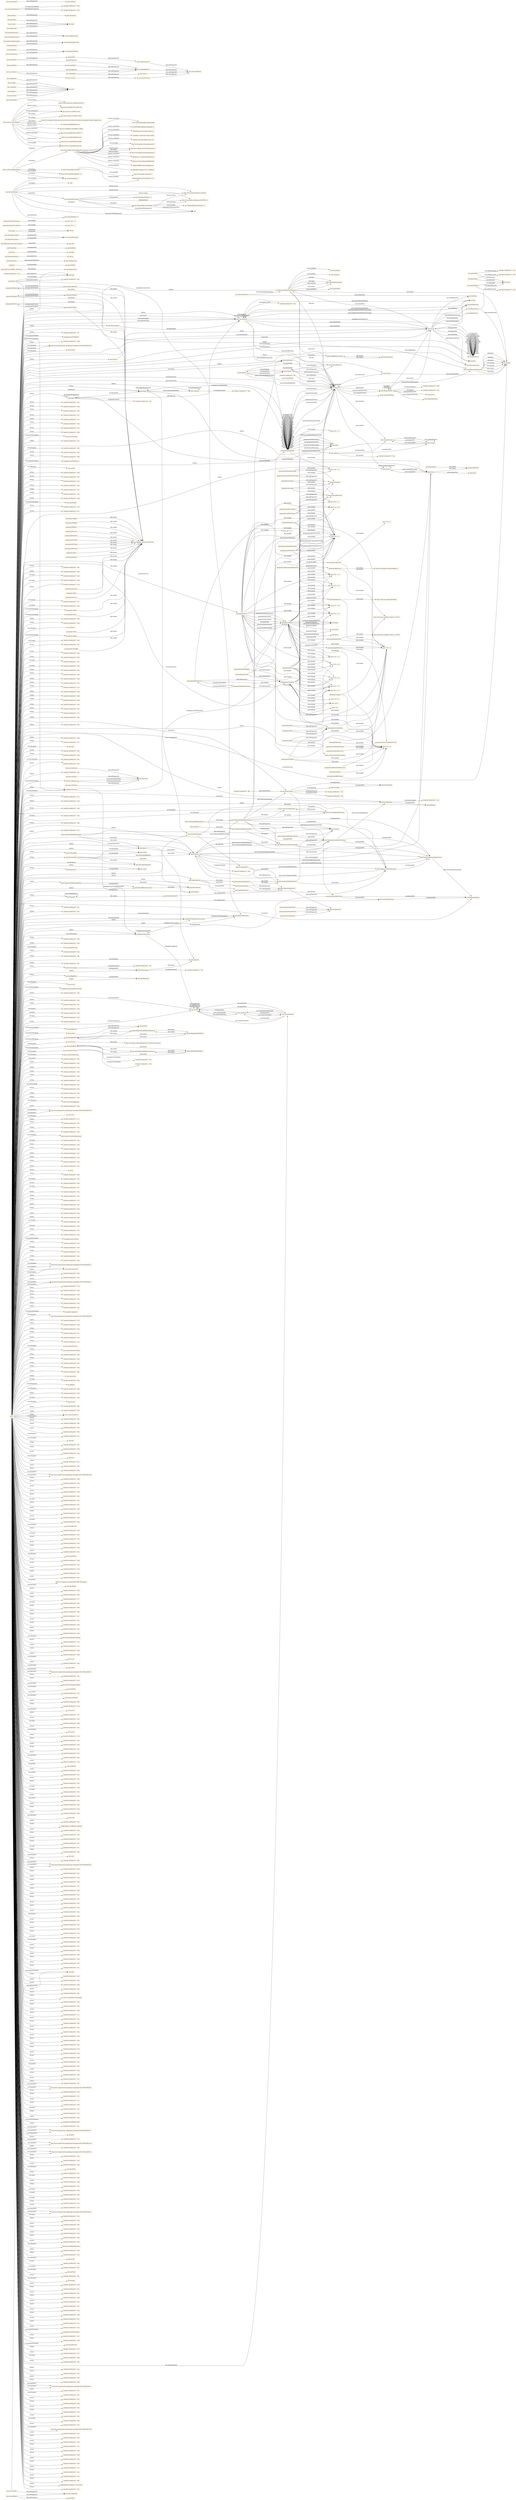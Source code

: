 digraph ar2dtool_diagram { 
rankdir=LR;
size="1501"
node [shape = rectangle, color="orange"]; "time:DateTimeInterval" "gufo:Quality" "time:MonthOfYear" "time:TimePosition" "time:GeneralDateTimeDescription" "gufo:Situation" "gufo:Sortal" "time:DayOfWeek" "gufo:QualityValueAttributionSituation" "time:TemporalUnit" "skos:ConceptScheme" "time:ProperInterval" "gufo:SubKind" "53eef5bf:18c064c6197:-7ff1" "gufo:Scene" "gufo:ComparativeRelationshipType" "gufo:TemporaryInstantiationSituation" "gufo:ConcreteEntity" "time:Instant" "gufo:AbstractEntity" "gufo:AtomicEvent" "propaphen:Phenomenon" "seas:Connection" "53eef5bf:18c064c6197:-7fef" "gufo:AbstractEntityType" "propaphen:Observation" "gufo:Type" "gufo:TemporaryConstitutionSituation" "rdf:List" "53eef5bf:18c064c6197:-7ff8" "gufo:Phase" "gufo:QualityValue" "gufo:NonRigidType" "gufo:Quantity" "gufo:Kind" "gufo:Endurant" "seas:System" "gufo:TemporaryParthoodSituation" "gufo:PhaseMixin" "gufo:RelationshipType" "gufo:NonSortal" "time:TemporalDuration" "seas:ConnectionPoint" "gufo:AntiRigidType" "gufo:SituationType" "gufo:Participation" "time:Duration" "gufo:RoleMixin" "gufo:ExtrinsicMode" "time:TimeZone" "gufo:ConcreteEntityType" "53eef5bf:18c064c6197:-7ffa" "gufo:IntrinsicMode" "gufo:Role" "53eef5bf:18c064c6197:-7ff3" "gufo:EventType" "time:GeneralDurationDescription" "gufo:FixedCollection" "geosparql:SpatialObject" "gufo:ComplexEvent" "gufo:ExtrinsicAspect" "53eef5bf:18c064c6197:-7f88" "skos:Concept" "propaphen:PhenomenonOccurrence" "skos:Collection" "gufo:RigidType" "gufo:FunctionalComplex" "propaphen:Presence" "time:TemporalEntity" "gufo:Entity" "gufo:Collection" "gufo:VariableCollection" "gufo:MaterialRelationshipType" "skos:OrderedCollection" "gufo:EndurantType" "geosparql:Geometry" "gufo:IntrinsicAspect" "gufo:Object" "gufo:Aspect" "time:TemporalPosition" "geosparql:Feature" "gufo:Event" "53eef5bf:18c064c6197:-7ff6" "gufo:Relator" "time:TRS" "53eef5bf:18c064c6197:-7fed" "time:Interval" "gufo:TemporaryRelationshipSituation" "53eef5bf:18c064c6197:-7ffc" "gufo:SemiRigidType" "seas:OutgoingEvaluation" "seas:IncomingEvaluation" "sf:Point" "sf:Envelope" "8bc29686c944f7f63ce16b231a08a5fd" "aeda55fe979a215f4f84475f97d05da7" "geosparql:GeometryCollection" "geosparql:FeatureCollection" "seas:Evaluation" "seas:Property" "seas:FeatureOfInterest" ; /*classes style*/
	"geosparql:sfDisjoint" -> "http://dbpedia.org/resource/DE-9IM" [ label = "rdfs:seeAlso" ];
	"geosparql:sfDisjoint" -> "geosparql:ehDisjoint" [ label = "owl:equivalentProperty" ];
	"gufo:standsInQualifiedConstitution" -> "gufo:TemporaryConstitutionSituation" [ label = "rdfs:seeAlso" ];
	"gufo:standsInQualifiedConstitution" -> "gufo:standsIn" [ label = "rdfs:subPropertyOf" ];
	"gufo:QualityValue" -> "gufo:hasReifiedQualityValue" [ label = "rdfs:seeAlso" ];
	"geosparql:asKML" -> "spec11:B.1.2.4" [ label = "skos:example" ];
	"geosparql:asKML" -> "geosparql:hasSerialization" [ label = "rdfs:subPropertyOf" ];
	"geosparql:asKML" -> "https://www.ogc.org/standards/kml" [ label = "rdfs:seeAlso" ];
	"time:Instant" -> "time:ProperInterval" [ label = "owl:disjointWith" ];
	"http://www.w3.org/2006/time" -> "http://orcid.org/0000-0002-3884-3420" [ label = "dcterms:creator" ];
	"http://www.w3.org/2006/time" -> "http://www.w3.org/TR/owl-time" [ label = "rdfs:seeAlso" ];
	"http://www.w3.org/2006/time" -> "http://dx.doi.org/10.3233/SW-150187" [ label = "rdfs:seeAlso" ];
	"http://www.w3.org/2006/time" -> "http://www.semantic-web-journal.net/content/time-ontology-extended-non-gregorian-calendar-applications" [ label = "rdfs:seeAlso" ];
	"http://www.w3.org/2006/time" -> "http://www.w3.org/TR/owl-time" [ label = "dcterms:isVersionOf" ];
	"http://www.w3.org/2006/time" -> "http://www.w3.org/2006/time#2016" [ label = "owl:versionIRI" ];
	"http://www.w3.org/2006/time" -> "mailto:panfeng66@gmail.com" [ label = "dcterms:creator" ];
	"http://www.w3.org/2006/time" -> "https://en.wikipedia.org/wiki/Jerry_Hobbs" [ label = "dcterms:creator" ];
	"http://www.w3.org/2006/time" -> "https://orcid.org/0000-0001-8269-8171" [ label = "dcterms:contributor" ];
	"http://www.w3.org/2006/time" -> "mailto:chris.little@metoffice.gov.uk" [ label = "dcterms:contributor" ];
	"http://www.w3.org/2006/time" -> "http://www.w3.org/2006/time#2006" [ label = "owl:priorVersion" ];
	"http://www.w3.org/2006/time" -> "https://creativecommons.org/licenses/by/4.0/" [ label = "dcterms:license" ];
	"time:generalDay" -> "53eef5bf:18c064c6197:-7e2a" [ label = "owl:withRestrictions" ];
	"time:generalDay" -> "xsd:string" [ label = "owl:onDatatype" ];
	"time:intervalBefore" -> "time:intervalDisjoint" [ label = "rdfs:subPropertyOf" ];
	"time:intervalBefore" -> "time:before" [ label = "rdfs:subPropertyOf" ];
	"skos:changeNote" -> "skos:note" [ label = "rdfs:subPropertyOf" ];
	"skos:closeMatch" -> "skos:mappingRelation" [ label = "rdfs:subPropertyOf" ];
	"geosparql:hasSpatialResolution" -> "spec11:B.1.2.2" [ label = "skos:example" ];
	"time:inDateTime" -> "time:inTemporalPosition" [ label = "rdfs:subPropertyOf" ];
	"geosparql:asGeoJSON" -> "spec11:B.1.2.4" [ label = "skos:example" ];
	"geosparql:asGeoJSON" -> "geosparql:hasSerialization" [ label = "rdfs:subPropertyOf" ];
	"geosparql:asGeoJSON" -> "https://tools.ietf.org/html/rfc7946" [ label = "rdfs:seeAlso" ];
	"time:intervalFinishes" -> "time:intervalIn" [ label = "rdfs:subPropertyOf" ];
	"geosparql:defaultGeometry" -> "geosparql:hasGeometry" [ label = "rdfs:subPropertyOf" ];
	"geosparql:defaultGeometry" -> "spec11:B.2.1" [ label = "skos:example" ];
	"geosparql:defaultGeometry" -> "spec11:B.1.2.2" [ label = "skos:example" ];
	"geosparql:defaultGeometry" -> "geosparql:hasDefaultGeometry" [ label = "owl:equivalentProperty" ];
	"gufo:standsInQualifiedInstantiation" -> "gufo:TemporaryInstantiationSituation" [ label = "rdfs:seeAlso" ];
	"gufo:standsInQualifiedInstantiation" -> "gufo:standsIn" [ label = "rdfs:subPropertyOf" ];
	"geosparql:dggsLiteral" -> "http://www.opengis.net/doc/AS/dggs/2.0" [ label = "rdfs:seeAlso" ];
	"geosparql:dggsLiteral" -> "spec11:B.1.2.4" [ label = "skos:example" ];
	"geosparql:hasMetricPerimeterLength" -> "geosparql:hasMetricSize" [ label = "rdfs:subPropertyOf" ];
	"geosparql:hasMetricPerimeterLength" -> "spec11:B.1.1.1.2" [ label = "skos:example" ];
	"geosparql:hasMetricVolume" -> "spec11:B.1.2.2" [ label = "skos:example" ];
	"geosparql:hasMetricVolume" -> "geosparql:hasMetricSize" [ label = "rdfs:subPropertyOf" ];
	"geosparql:hasMetricVolume" -> "spec11:B.1.1.2.9" [ label = "skos:example" ];
	"time:hasEnd" -> "time:hasTime" [ label = "rdfs:subPropertyOf" ];
	"geosparql:hasMetricSpatialAccuracy" -> "spec11:B.1.2.3" [ label = "skos:example" ];
	"skos:related" -> "skos:semanticRelation" [ label = "rdfs:subPropertyOf" ];
	"geosparql:SpatialObject" -> "spec11:B.1.1.1.1" [ label = "skos:example" ];
	"geosparql:SpatialObject" -> "spec11:B.1.1.1.2" [ label = "skos:example" ];
	"geosparql:sfCrosses" -> "http://dbpedia.org/resource/DE-9IM" [ label = "rdfs:seeAlso" ];
	"time:hasDurationDescription" -> "time:hasTemporalDuration" [ label = "rdfs:subPropertyOf" ];
	"skos:example" -> "skos:note" [ label = "rdfs:subPropertyOf" ];
	"geosparql:asDGGS" -> "spec11:B.1.2.4" [ label = "skos:example" ];
	"geosparql:asDGGS" -> "geosparql:hasSerialization" [ label = "rdfs:subPropertyOf" ];
	"seas:Evaluation" -> "seas:Property" [ label = "owl:disjointWith" ];
	"seas:Evaluation" -> "seas:FeatureOfInterest" [ label = "owl:disjointWith" ];
	"gufo:TemporaryInstantiationSituation" -> "gufo:TemporaryRelationshipSituation" [ label = "owl:disjointWith" ];
	"gufo:TemporaryInstantiationSituation" -> "gufo:TemporaryParthoodSituation" [ label = "owl:disjointWith" ];
	"skos:exactMatch" -> "skos:closeMatch" [ label = "rdfs:subPropertyOf" ];
	"geosparql:rcc8tpp" -> "http://dbpedia.org/resource/DE-9IM" [ label = "rdfs:seeAlso" ];
	"http://www.opengis.net/ont/geosparql" -> "d00eb46f352afc865c787e7723964e63" [ label = "dcterms:publisher" ];
	"http://www.opengis.net/ont/geosparql" -> "http://www.opengis.net/doc/IS/geosparql/1.1" [ label = "rdfs:seeAlso" ];
	"http://www.opengis.net/ont/geosparql" -> "35247305558ed505f88aa198054aa6b9" [ label = "dcterms:contributor" ];
	"http://www.opengis.net/ont/geosparql" -> "f47e9362b6bd1069b065cb9c66afb7c4" [ label = "dcterms:contributor" ];
	"http://www.opengis.net/ont/geosparql" -> "4f36ef2b6a85c5aec549e4c4438452ce" [ label = "dcterms:contributor" ];
	"http://www.opengis.net/ont/geosparql" -> "792e49f21f7783874ba79261fa15b8c0" [ label = "dcterms:contributor" ];
	"http://www.opengis.net/ont/geosparql" -> "02ff330474ad47bbc399ec070b2c12ac" [ label = "dcterms:contributor" ];
	"http://www.opengis.net/ont/geosparql" -> "http://www.opengis.net/ont/geosparql/1.1" [ label = "owl:versionIRI" ];
	"http://www.opengis.net/ont/geosparql" -> "http://www.opengis.net/ont/geosparql/1.0" [ label = "dcterms:replaces" ];
	"http://www.opengis.net/ont/geosparql" -> "9083b03ae51742f46c059df368e0ea30" [ label = "dcterms:contributor" ];
	"http://www.opengis.net/ont/geosparql" -> "88ebd1b141fc43c69a4a9e8c860bf3d8" [ label = "dcterms:contributor" ];
	"http://www.opengis.net/ont/geosparql" -> "efffbe019f8086f7f85032b08b9d2ca4" [ label = "dcterms:contributor" ];
	"http://www.opengis.net/ont/geosparql" -> "http://www.opengis.net/doc/IS/geosparql/1.1" [ label = "dcterms:source" ];
	"time:intervalIn" -> "time:intervalEquals" [ label = "owl:propertyDisjointWith" ];
	"skos:broaderTransitive" -> "skos:semanticRelation" [ label = "rdfs:subPropertyOf" ];
	"skos:narrower" -> "skos:narrowerTransitive" [ label = "rdfs:subPropertyOf" ];
	"time:inTimePosition" -> "time:inTemporalPosition" [ label = "rdfs:subPropertyOf" ];
	"geosparql:sfOverlaps" -> "http://dbpedia.org/resource/DE-9IM" [ label = "rdfs:seeAlso" ];
	"geosparql:ehDisjoint" -> "http://dbpedia.org/resource/DE-9IM" [ label = "rdfs:seeAlso" ];
	"geosparql:ehDisjoint" -> "geosparql:sfDisjoint" [ label = "owl:equivalentProperty" ];
	"skos:Collection" -> "skos:ConceptScheme" [ label = "owl:disjointWith" ];
	"skos:Collection" -> "skos:Concept" [ label = "owl:disjointWith" ];
	"geosparql:hasMetricLength" -> "spec11:B.1.2.2" [ label = "skos:example" ];
	"geosparql:hasMetricLength" -> "geosparql:hasMetricSize" [ label = "rdfs:subPropertyOf" ];
	"seas:EvaluationOntology" -> "seas:FeatureOfInterestOntology" [ label = "owl:imports" ];
	"seas:EvaluationOntology" -> "http://www.maxime-lefrancois.info/me#" [ label = "dcterms:creator" ];
	"seas:EvaluationOntology" -> "https://www.apache.org/licenses/LICENSE-2.0" [ label = "dcterms:license" ];
	"seas:EvaluationOntology" -> "seas:" [ label = "vann:preferredNamespaceUri" ];
	"seas:EvaluationOntology" -> "seas:EvaluationOntology-1.0" [ label = "owl:versionIRI" ];
	"gufo:hasReifiedQualityValue" -> "gufo:hasQualityValue" [ label = "rdfs:seeAlso" ];
	"seas:Connection" -> "seas:ConnectionPoint" [ label = "owl:disjointWith" ];
	"seas:Connection" -> "seas:System" [ label = "owl:disjointWith" ];
	"gufo:QualityValueAttributionSituation" -> "gufo:TemporaryRelationshipSituation" [ label = "owl:disjointWith" ];
	"gufo:QualityValueAttributionSituation" -> "gufo:TemporaryInstantiationSituation" [ label = "owl:disjointWith" ];
	"gufo:QualityValueAttributionSituation" -> "gufo:TemporaryParthoodSituation" [ label = "owl:disjointWith" ];
	"gufo:QualityValueAttributionSituation" -> "gufo:concernsQualityValue" [ label = "rdfs:seeAlso" ];
	"gufo:QualityValueAttributionSituation" -> "gufo:concernsReifiedQualityValue" [ label = "rdfs:seeAlso" ];
	"gufo:QualityValueAttributionSituation" -> "gufo:TemporaryConstitutionSituation" [ label = "owl:disjointWith" ];
	"seas:hasSpatialContext" -> "seas:hasValidityContext" [ label = "rdfs:subPropertyOf" ];
	"skos:scopeNote" -> "skos:note" [ label = "rdfs:subPropertyOf" ];
	"geosparql:ehOverlap" -> "http://dbpedia.org/resource/DE-9IM" [ label = "rdfs:seeAlso" ];
	"geosparql:sfIntersects" -> "http://dbpedia.org/resource/DE-9IM" [ label = "rdfs:seeAlso" ];
	"skos:prefLabel" -> "rdfs:label" [ label = "rdfs:subPropertyOf" ];
	"gufo:isSubQuantityOf" -> "gufo:isObjectProperPartOf" [ label = "rdfs:subPropertyOf" ];
	"geosparql:hasPerimeterLength" -> "spec11:B.1.1.1.2" [ label = "skos:example" ];
	"geosparql:hasPerimeterLength" -> "geosparql:hasSize" [ label = "rdfs:subPropertyOf" ];
	"gufo:IntrinsicAspect" -> "gufo:inheresIn" [ label = "rdfs:seeAlso" ];
	"gufo:IntrinsicAspect" -> "53eef5bf:18c064c6197:-7fcc" [ label = "owl:disjointUnionOf" ];
	"geosparql:hasBoundingBox" -> "spec11:B.1.2.2" [ label = "skos:example" ];
	"geosparql:hasBoundingBox" -> "geosparql:hasGeometry" [ label = "rdfs:subPropertyOf" ];
	"geosparql:sfEquals" -> "http://dbpedia.org/resource/DE-9IM" [ label = "rdfs:seeAlso" ];
	"geosparql:sfEquals" -> "geosparql:ehEquals" [ label = "owl:equivalentProperty" ];
	"gufo:hasBeginPointInXSDDateTimeStamp" -> "gufo:hasBeginPointInXSDDate" [ label = "rdfs:seeAlso" ];
	"gufo:hasBeginPointInXSDDateTimeStamp" -> "gufo:hasBeginPoint" [ label = "rdfs:seeAlso" ];
	"time:generalYear" -> "53eef5bf:18c064c6197:-7e28" [ label = "owl:withRestrictions" ];
	"time:generalYear" -> "xsd:string" [ label = "owl:onDatatype" ];
	"seas:SystemOntology" -> "http://www.maxime-lefrancois.info/me#" [ label = "dcterms:creator" ];
	"seas:SystemOntology" -> "seas:" [ label = "vann:preferredNamespaceUri" ];
	"seas:SystemOntology" -> "https://www.apache.org/licenses/LICENSE-2.0" [ label = "dcterms:license" ];
	"seas:SystemOntology" -> "seas:SystemOntology-1.0" [ label = "owl:priorVersion" ];
	"seas:SystemOntology" -> "seas:SystemOntology-1.1" [ label = "owl:versionIRI" ];
	"seas:SystemOntology" -> "seas:EvaluationOntology" [ label = "owl:imports" ];
	"seas:SystemOntology" -> "seas:FeatureOfInterestOntology" [ label = "owl:imports" ];
	"seas:SystemOntology" -> "pep:" [ label = "owl:imports" ];
	"gufo:constitutes" -> "gufo:standsInQualifiedConstitution" [ label = "rdfs:seeAlso" ];
	"geosparql:rcc8ec" -> "http://dbpedia.org/resource/DE-9IM" [ label = "rdfs:seeAlso" ];
	"skos:broadMatch" -> "skos:mappingRelation" [ label = "rdfs:subPropertyOf" ];
	"skos:broadMatch" -> "skos:broader" [ label = "rdfs:subPropertyOf" ];
	"time:intervalStarts" -> "time:intervalIn" [ label = "rdfs:subPropertyOf" ];
	"gufo:Relator" -> "gufo:mediates" [ label = "rdfs:seeAlso" ];
	"gufo:EventType" -> "gufo:SituationType" [ label = "owl:disjointWith" ];
	"gufo:Quantity" -> "gufo:isSubQuantityOf" [ label = "rdfs:seeAlso" ];
	"gufo:TemporaryConstitutionSituation" -> "gufo:TemporaryRelationshipSituation" [ label = "owl:disjointWith" ];
	"gufo:TemporaryConstitutionSituation" -> "gufo:TemporaryInstantiationSituation" [ label = "owl:disjointWith" ];
	"time:intervalDuring" -> "time:intervalIn" [ label = "rdfs:subPropertyOf" ];
	"geosparql:wktLiteral" -> "spec11:B.2.2.2" [ label = "skos:example" ];
	"geosparql:wktLiteral" -> "https://portal.ogc.org/files/?artifact_id=25355" [ label = "rdfs:seeAlso" ];
	"gufo:AbstractEntity" -> "gufo:ConcreteEntity" [ label = "owl:disjointWith" ];
	"time:ProperInterval" -> "time:Instant" [ label = "owl:disjointWith" ];
	"skos:narrowMatch" -> "skos:narrower" [ label = "rdfs:subPropertyOf" ];
	"skos:narrowMatch" -> "skos:mappingRelation" [ label = "rdfs:subPropertyOf" ];
	"time:seconds" -> "http://www.bipm.org/en/publications/si-brochure/second.html" [ label = "rdfs:seeAlso" ];
	"geosparql:isEmpty" -> "spec11:B.1.2.3" [ label = "skos:example" ];
	"geosparql:ehCoveredBy" -> "http://dbpedia.org/resource/DE-9IM" [ label = "rdfs:seeAlso" ];
	"gufo:partitions" -> "gufo:categorizes" [ label = "rdfs:subPropertyOf" ];
	"geosparql:rcc8tppi" -> "http://dbpedia.org/resource/DE-9IM" [ label = "rdfs:seeAlso" ];
	"skos:narrowerTransitive" -> "skos:semanticRelation" [ label = "rdfs:subPropertyOf" ];
	"gufo:hasEndPoint" -> "gufo:hasEndPointInXSDDateTimeStamp" [ label = "rdfs:seeAlso" ];
	"gufo:hasEndPoint" -> "gufo:hasEndPointInXSDDate" [ label = "rdfs:seeAlso" ];
	"gufo:NonSortal" -> "gufo:Sortal" [ label = "owl:disjointWith" ];
	"gufo:concernsReifiedQualityValue" -> "gufo:concernsQualityValue" [ label = "rdfs:comment" ];
	"skos:altLabel" -> "rdfs:label" [ label = "rdfs:subPropertyOf" ];
	"gufo:Phase" -> "gufo:Role" [ label = "owl:disjointWith" ];
	"gufo:ComparativeRelationshipType" -> "gufo:isDerivedFrom" [ label = "rdfs:seeAlso" ];
	"gufo:ComparativeRelationshipType" -> "gufo:MaterialRelationshipType" [ label = "owl:disjointWith" ];
	"gufo:isSituationProperPartOf" -> "gufo:isProperPartOf" [ label = "rdfs:subPropertyOf" ];
	"skos:Concept" -> "skos:ConceptScheme" [ label = "owl:disjointWith" ];
	"gufo:hasEndPointInXSDDateTimeStamp" -> "gufo:hasEndPointInXSDDate" [ label = "rdfs:seeAlso" ];
	"gufo:hasEndPointInXSDDateTimeStamp" -> "gufo:hasEndPoint" [ label = "rdfs:seeAlso" ];
	"skos:hiddenLabel" -> "rdfs:label" [ label = "rdfs:subPropertyOf" ];
	"seas:ConnectionPoint" -> "seas:System" [ label = "owl:disjointWith" ];
	"seas:ConnectionPoint" -> "seas:Connection" [ label = "owl:disjointWith" ];
	"gufo:FunctionalComplex" -> "gufo:TemporaryParthoodSituation" [ label = "rdfs:seeAlso" ];
	"gufo:FunctionalComplex" -> "gufo:isComponentOf" [ label = "rdfs:comment" ];
	"gufo:isSubCollectionOf" -> "gufo:standsInQualifiedParthood" [ label = "rdfs:seeAlso" ];
	"gufo:isSubCollectionOf" -> "gufo:isObjectProperPartOf" [ label = "rdfs:subPropertyOf" ];
	"time:generalMonth" -> "53eef5bf:18c064c6197:-7e29" [ label = "owl:withRestrictions" ];
	"time:generalMonth" -> "xsd:string" [ label = "owl:onDatatype" ];
	"geosparql:sfTouches" -> "http://dbpedia.org/resource/DE-9IM" [ label = "rdfs:seeAlso" ];
	"geosparql:sfTouches" -> "geosparql:ehMeet" [ label = "owl:equivalentProperty" ];
	"time:intervalEquals" -> "time:intervalIn" [ label = "owl:propertyDisjointWith" ];
	"geosparql:rcc8ntppi" -> "http://dbpedia.org/resource/DE-9IM" [ label = "rdfs:seeAlso" ];
	"http://www.opengis.net/ont/sf" -> "http://www.opengis.net/ont/sf/1.1" [ label = "owl:versionIRI" ];
	"http://www.opengis.net/ont/sf" -> "2406e05038df21f037d46bd81db27b77" [ label = "dcterms:publisher" ];
	"geosparql:hasVolume" -> "spec11:B.1.2.2" [ label = "skos:example" ];
	"geosparql:hasVolume" -> "geosparql:hasSize" [ label = "rdfs:subPropertyOf" ];
	"gufo:standsInQualifiedAttribution" -> "gufo:QualityValueAttributionSituation" [ label = "rdfs:seeAlso" ];
	"gufo:standsInQualifiedAttribution" -> "gufo:standsIn" [ label = "rdfs:subPropertyOf" ];
	"gufo:isComponentOf" -> "gufo:standsInQualifiedParthood" [ label = "rdfs:seeAlso" ];
	"gufo:isComponentOf" -> "gufo:isObjectProperPartOf" [ label = "rdfs:subPropertyOf" ];
	"gufo:Endurant" -> "53eef5bf:18c064c6197:-7fd9" [ label = "owl:disjointUnionOf" ];
	"seas:connectedThrough" -> "53eef5bf:18c064c6197:-7fe4" [ label = "owl:propertyChainAxiom" ];
	"seas:connectedThrough" -> "53eef5bf:18c064c6197:-7e32" [ label = "owl:propertyChainAxiom" ];
	"gufo:Collection" -> "53eef5bf:18c064c6197:-7fde" [ label = "owl:disjointUnionOf" ];
	"geosparql:hasCentroid" -> "geosparql:hasGeometry" [ label = "rdfs:subPropertyOf" ];
	"geosparql:hasCentroid" -> "spec11:B.1.2.2" [ label = "skos:example" ];
	"gufo:Event" -> "gufo:participatedIn" [ label = "rdfs:seeAlso" ];
	"gufo:Aspect" -> "53eef5bf:18c064c6197:-7fe0" [ label = "owl:disjointUnionOf" ];
	"gufo:Aspect" -> "gufo:Object" [ label = "owl:disjointWith" ];
	"seas:hasTemporalContext" -> "seas:hasValidityContext" [ label = "rdfs:subPropertyOf" ];
	"geosparql:coordinateDimension" -> "spec11:B.1.2.3" [ label = "skos:example" ];
	"geosparql:hasGeometry" -> "spec11:B.1.1.2.3" [ label = "skos:example" ];
	"geosparql:hasGeometry" -> "spec11:B.1.1.2.6" [ label = "skos:example" ];
	"geosparql:hasGeometry" -> "spec11:B.1.2.3" [ label = "skos:example" ];
	"geosparql:hasGeometry" -> "spec11:B.1.2.4" [ label = "skos:example" ];
	"geosparql:hasGeometry" -> "spec11:B.1.1.3.2" [ label = "skos:example" ];
	"geosparql:hasGeometry" -> "spec11:B.1.2.2" [ label = "skos:example" ];
	"geosparql:hasGeometry" -> "spec11:B.1.1.2.4" [ label = "skos:example" ];
	"geosparql:hasGeometry" -> "spec11:B.1.1.2.5" [ label = "skos:example" ];
	"geosparql:hasGeometry" -> "spec11:B.1.1.2.8" [ label = "skos:example" ];
	"geosparql:hasGeometry" -> "spec11:B.2" [ label = "skos:example" ];
	"geosparql:hasGeometry" -> "spec11:B.1.1.2.2" [ label = "skos:example" ];
	"geosparql:hasGeometry" -> "spec11:B.1.1.3.3" [ label = "skos:example" ];
	"seas:FeatureOfInterestOntology" -> "http://www.maxime-lefrancois.info/me#" [ label = "dcterms:creator" ];
	"seas:FeatureOfInterestOntology" -> "seas:FeatureOfInterestOntology-1.0" [ label = "owl:versionIRI" ];
	"seas:FeatureOfInterestOntology" -> "seas:" [ label = "vann:preferredNamespaceUri" ];
	"seas:FeatureOfInterestOntology" -> "https://www.apache.org/licenses/LICENSE-2.0" [ label = "dcterms:license" ];
	"geosparql:spatialDimension" -> "spec11:B.1.2.3" [ label = "skos:example" ];
	"geosparql:rcc8dc" -> "http://dbpedia.org/resource/DE-9IM" [ label = "rdfs:seeAlso" ];
	"gufo:EndurantType" -> "53eef5bf:18c064c6197:-7fd5" [ label = "owl:disjointUnionOf" ];
	"gufo:EndurantType" -> "53eef5bf:18c064c6197:-7fd7" [ label = "owl:disjointUnionOf" ];
	"gufo:EndurantType" -> "gufo:SituationType" [ label = "owl:disjointWith" ];
	"gufo:EndurantType" -> "gufo:EventType" [ label = "owl:disjointWith" ];
	"gufo:isObjectProperPartOf" -> "gufo:isProperPartOf" [ label = "rdfs:subPropertyOf" ];
	"seas:BalanceEvaluation" -> "seas:IncomingEvaluation" [ label = "owl:disjointWith" ];
	"geosparql:hasArea" -> "spec11:B.1.2.2" [ label = "skos:example" ];
	"geosparql:hasArea" -> "geosparql:hasSize" [ label = "rdfs:subPropertyOf" ];
	"geosparql:hasArea" -> "spec11:B.1.1.2.4" [ label = "skos:example" ];
	"gufo:NonRigidType" -> "53eef5bf:18c064c6197:-7fca" [ label = "owl:disjointUnionOf" ];
	"gufo:NonRigidType" -> "gufo:RigidType" [ label = "owl:disjointWith" ];
	"geosparql:hasLength" -> "spec11:B.1.2.2" [ label = "skos:example" ];
	"geosparql:hasLength" -> "geosparql:hasSize" [ label = "rdfs:subPropertyOf" ];
	"geosparql:hasLength" -> "spec11:B.1.1.2.7" [ label = "skos:example" ];
	"geosparql:hasMetricSpatialResolution" -> "spec11:B.1.2.2" [ label = "skos:example" ];
	"geosparql:hasMetricSpatialResolution" -> "spec11:B.1.1.2.6" [ label = "skos:example" ];
	"gufo:isCollectionMemberOf" -> "gufo:standsInQualifiedParthood" [ label = "rdfs:seeAlso" ];
	"gufo:isCollectionMemberOf" -> "gufo:isObjectProperPartOf" [ label = "rdfs:subPropertyOf" ];
	"time:hasDuration" -> "time:hasTemporalDuration" [ label = "rdfs:subPropertyOf" ];
	"gufo:MaterialRelationshipType" -> "gufo:isDerivedFrom" [ label = "rdfs:seeAlso" ];
	"gufo:isEventProperPartOf" -> "gufo:isProperPartOf" [ label = "rdfs:subPropertyOf" ];
	"gufo:TemporaryParthoodSituation" -> "gufo:TemporaryRelationshipSituation" [ label = "owl:disjointWith" ];
	"geosparql:hasMetricArea" -> "spec11:B.1.1.2.3" [ label = "skos:example" ];
	"geosparql:hasMetricArea" -> "geosparql:hasMetricSize" [ label = "rdfs:subPropertyOf" ];
	"geosparql:hasMetricArea" -> "spec11:B.1.1.2.9" [ label = "skos:example" ];
	"geosparql:hasMetricArea" -> "spec11:B.1.2.2" [ label = "skos:example" ];
	"geosparql:hasMetricArea" -> "spec11:B.1.1.3.3" [ label = "skos:example" ];
	"gufo:standsInQualifiedParthood" -> "gufo:TemporaryParthoodSituation" [ label = "rdfs:seeAlso" ];
	"gufo:standsInQualifiedParthood" -> "gufo:standsIn" [ label = "rdfs:subPropertyOf" ];
	"time:hasBeginning" -> "time:hasTime" [ label = "rdfs:subPropertyOf" ];
	"gufo:concernsQualityValue" -> "gufo:concernsReifiedQualityValue" [ label = "rdfs:seeAlso" ];
	"geosparql:ehMeet" -> "http://dbpedia.org/resource/DE-9IM" [ label = "rdfs:seeAlso" ];
	"geosparql:ehMeet" -> "geosparql:sfTouches" [ label = "owl:equivalentProperty" ];
	"gufo:ConcreteEntity" -> "53eef5bf:18c064c6197:-7fdc" [ label = "owl:disjointUnionOf" ];
	"gufo:Participation" -> "gufo:participatedIn" [ label = "rdfs:seeAlso" ];
	"geosparql:rcc8eq" -> "http://dbpedia.org/resource/DE-9IM" [ label = "rdfs:seeAlso" ];
	"gufo:hasEndPointInXSDDate" -> "gufo:hasEndPointInXSDDateTimeStamp" [ label = "rdfs:seeAlso" ];
	"gufo:hasEndPointInXSDDate" -> "gufo:hasEndPoint" [ label = "rdfs:seeAlso" ];
	"geosparql:ehInside" -> "http://dbpedia.org/resource/DE-9IM" [ label = "rdfs:seeAlso" ];
	"geosparql:dimension" -> "spec11:B.1.2.3" [ label = "skos:example" ];
	"gufo:hasQualityValue" -> "gufo:hasReifiedQualityValue" [ label = "rdfs:seeAlso" ];
	"gufo:AbstractEntityType" -> "gufo:RelationshipType" [ label = "owl:disjointWith" ];
	"gufo:AbstractEntityType" -> "gufo:ConcreteEntityType" [ label = "owl:disjointWith" ];
	"geosparql:FeatureCollection" -> "spec11:B.1.1.6" [ label = "skos:example" ];
	"https://w3id.org/def/propaphen" -> "seas:SystemOntology-1.1" [ label = "owl:imports" ];
	"https://w3id.org/def/propaphen" -> "http://www.opengis.net/ont/geosparql" [ label = "owl:imports" ];
	"https://w3id.org/def/propaphen" -> "https://w3id.org/def/propaphen/1.0.0" [ label = "owl:versionIRI" ];
	"https://w3id.org/def/propaphen" -> "http://www.w3.org/2006/time#2016" [ label = "owl:imports" ];
	"https://w3id.org/def/propaphen" -> "http://www.opengis.net/ont/sf" [ label = "owl:imports" ];
	"gufo:ExtrinsicMode" -> "gufo:inheresIn" [ label = "rdfs:seeAlso" ];
	"gufo:ExtrinsicMode" -> "gufo:externallyDependsOn" [ label = "rdfs:seeAlso" ];
	"gufo:ExtrinsicMode" -> "gufo:Relator" [ label = "owl:disjointWith" ];
	"geosparql:sfContains" -> "http://dbpedia.org/resource/DE-9IM" [ label = "rdfs:seeAlso" ];
	"geosparql:asWKT" -> "spec11:B.1.1.2.3" [ label = "skos:example" ];
	"geosparql:asWKT" -> "spec11:B.1.2.2" [ label = "skos:example" ];
	"geosparql:asWKT" -> "geosparql:hasSerialization" [ label = "rdfs:subPropertyOf" ];
	"geosparql:asWKT" -> "spec11:B.1.1.2.2" [ label = "skos:example" ];
	"geosparql:asWKT" -> "spec11:B.1.1.3.3" [ label = "skos:example" ];
	"geosparql:asWKT" -> "spec11:B.1.1.2.8" [ label = "skos:example" ];
	"geosparql:asWKT" -> "spec11:B.1.1.2.5" [ label = "skos:example" ];
	"geosparql:asWKT" -> "spec11:B.1.1.2.4" [ label = "skos:example" ];
	"geosparql:asWKT" -> "spec11:B.1.1.3.2" [ label = "skos:example" ];
	"geosparql:asWKT" -> "spec11:B.1.1.3.1" [ label = "skos:example" ];
	"geosparql:asWKT" -> "spec11:B.1.1.2.6" [ label = "skos:example" ];
	"geosparql:asWKT" -> "spec11:B.2.2.4" [ label = "skos:example" ];
	"geosparql:asWKT" -> "spec11:B.2.1" [ label = "skos:example" ];
	"skos:definition" -> "skos:note" [ label = "rdfs:subPropertyOf" ];
	"geosparql:rcc8ntpp" -> "http://dbpedia.org/resource/DE-9IM" [ label = "rdfs:seeAlso" ];
	"skos:historyNote" -> "skos:note" [ label = "rdfs:subPropertyOf" ];
	"geosparql:rcc8po" -> "http://dbpedia.org/resource/DE-9IM" [ label = "rdfs:seeAlso" ];
	"geosparql:ehCovers" -> "http://dbpedia.org/resource/DE-9IM" [ label = "rdfs:seeAlso" ];
	"gufo:hasBeginPoint" -> "gufo:hasBeginPointInXSDDateTimeStamp" [ label = "rdfs:seeAlso" ];
	"gufo:hasBeginPoint" -> "gufo:hasBeginPointInXSDDate" [ label = "rdfs:seeAlso" ];
	"geosparql:hasDefaultGeometry" -> "geosparql:defaultGeometry" [ label = "owl:equivalentProperty" ];
	"geosparql:hasDefaultGeometry" -> "geosparql:hasGeometry" [ label = "rdfs:subPropertyOf" ];
	"geosparql:hasSerialization" -> "spec11:B.1.2.3" [ label = "skos:example" ];
	"time:TemporalEntity" -> "53eef5bf:18c064c6197:-7f88" [ label = "owl:equivalentClass" ];
	"time:TemporalEntity" -> "53eef5bf:18c064c6197:-7e2e" [ label = "owl:unionOf" ];
	"geosparql:geoJSONLiteral" -> "spec11:B.1.2.4" [ label = "skos:example" ];
	"geosparql:geoJSONLiteral" -> "https://tools.ietf.org/html/rfc7946" [ label = "rdfs:seeAlso" ];
	"gufo:Kind" -> "gufo:SubKind" [ label = "owl:disjointWith" ];
	"geosparql:sfWithin" -> "http://dbpedia.org/resource/DE-9IM" [ label = "rdfs:seeAlso" ];
	"seas:connectsSystem" -> "53eef5bf:18c064c6197:-7fe2" [ label = "owl:propertyChainAxiom" ];
	"seas:connectsSystem" -> "53eef5bf:18c064c6197:-7e30" [ label = "owl:propertyChainAxiom" ];
	"geosparql:hasSpatialAccuracy" -> "spec11:B.1.2.3" [ label = "skos:example" ];
	"NULL" -> "gufo:concernsQualityType" [ label = "owl:onProperty" ];
	"NULL" -> "53eef5bf:18c064c6197:-7f87" [ label = "owl:unionOf" ];
	"NULL" -> "53eef5bf:18c064c6197:-7fe3" [ label = "rdf:rest" ];
	"NULL" -> "time:TemporalPosition" [ label = "rdf:first" ];
	"NULL" -> "53eef5bf:18c064c6197:-7e8a" [ label = "rdf:first" ];
	"NULL" -> "geosparql:SpatialObject" [ label = "owl:allValuesFrom" ];
	"NULL" -> "53eef5bf:18c064c6197:-7fd0" [ label = "rdf:rest" ];
	"NULL" -> "53eef5bf:18c064c6197:-7fdd" [ label = "rdf:rest" ];
	"NULL" -> "53eef5bf:18c064c6197:-7ffa" [ label = "rdf:first" ];
	"NULL" -> "53eef5bf:18c064c6197:-7ea5" [ label = "rdf:first" ];
	"NULL" -> "53eef5bf:18c064c6197:-7ffb" [ label = "owl:intersectionOf" ];
	"NULL" -> "53eef5bf:18c064c6197:-7f03" [ label = "rdf:rest" ];
	"NULL" -> "53eef5bf:18c064c6197:-7e90" [ label = "rdf:first" ];
	"NULL" -> "seas:connectsSystem" [ label = "owl:onProperty" ];
	"NULL" -> "53eef5bf:18c064c6197:-7e4c" [ label = "rdf:first" ];
	"NULL" -> "gufo:concernsNonRigidType" [ label = "owl:onProperty" ];
	"NULL" -> "53eef5bf:18c064c6197:-7e6b" [ label = "rdf:first" ];
	"NULL" -> "http://www.semanticweb.org/alencga1/ontologies/2023/2/PhenOWL/OP2" [ label = "swrl:argument1" ];
	"NULL" -> "time:years" [ label = "owl:onProperty" ];
	"NULL" -> "53eef5bf:18c064c6197:-7e71" [ label = "rdf:first" ];
	"NULL" -> "time:GeneralDurationDescription" [ label = "rdf:first" ];
	"NULL" -> "53eef5bf:18c064c6197:-7f5f" [ label = "rdf:first" ];
	"NULL" -> "53eef5bf:18c064c6197:-7f52" [ label = "rdf:first" ];
	"NULL" -> "53eef5bf:18c064c6197:-7ec0" [ label = "rdf:first" ];
	"NULL" -> "gufo:ComparativeRelationshipType" [ label = "rdf:first" ];
	"NULL" -> "gufo:concernsConstitutedEndurant" [ label = "owl:onProperty" ];
	"NULL" -> "53eef5bf:18c064c6197:-7eee" [ label = "swrl:body" ];
	"NULL" -> "53eef5bf:18c064c6197:-7e43" [ label = "rdf:rest" ];
	"NULL" -> "53eef5bf:18c064c6197:-7fd4" [ label = "rdf:rest" ];
	"NULL" -> "53eef5bf:18c064c6197:-7ef2" [ label = "rdf:first" ];
	"NULL" -> "53eef5bf:18c064c6197:-7e33" [ label = "rdf:first" ];
	"NULL" -> "53eef5bf:18c064c6197:-7ea2" [ label = "rdf:rest" ];
	"NULL" -> "53eef5bf:18c064c6197:-7f2a" [ label = "rdf:rest" ];
	"NULL" -> "rdf:nil" [ label = "rdf:rest" ];
	"NULL" -> "53eef5bf:18c064c6197:-7f04" [ label = "rdf:first" ];
	"NULL" -> "53eef5bf:18c064c6197:-7e27" [ label = "owl:unionOf" ];
	"NULL" -> "53eef5bf:18c064c6197:-7ee0" [ label = "rdf:rest" ];
	"NULL" -> "53eef5bf:18c064c6197:-7ef1" [ label = "swrl:head" ];
	"NULL" -> "gufo:Sortal" [ label = "rdf:first" ];
	"NULL" -> "53eef5bf:18c064c6197:-7f5b" [ label = "rdf:first" ];
	"NULL" -> "53eef5bf:18c064c6197:-7ec3" [ label = "rdf:rest" ];
	"NULL" -> "time:hasBeginning" [ label = "swrl:propertyPredicate" ];
	"NULL" -> "53eef5bf:18c064c6197:-7e7f" [ label = "rdf:first" ];
	"NULL" -> "53eef5bf:18c064c6197:-7f61" [ label = "rdf:first" ];
	"NULL" -> "gufo:inheresIn" [ label = "owl:onProperty" ];
	"NULL" -> "53eef5bf:18c064c6197:-7eb0" [ label = "rdf:rest" ];
	"NULL" -> "53eef5bf:18c064c6197:-7ebd" [ label = "rdf:rest" ];
	"NULL" -> "53eef5bf:18c064c6197:-7f66" [ label = "rdf:rest" ];
	"NULL" -> "53eef5bf:18c064c6197:-7ff5" [ label = "owl:unionOf" ];
	"NULL" -> "gufo:RelationshipType" [ label = "owl:onClass" ];
	"NULL" -> "53eef5bf:18c064c6197:-7e34" [ label = "swrl:head" ];
	"NULL" -> "53eef5bf:18c064c6197:-7f1b" [ label = "rdf:rest" ];
	"NULL" -> "53eef5bf:18c064c6197:-7ee4" [ label = "rdf:rest" ];
	"NULL" -> "53eef5bf:18c064c6197:-7fef" [ label = "rdf:first" ];
	"NULL" -> "propaphen:observationOf" [ label = "swrl:propertyPredicate" ];
	"NULL" -> "53eef5bf:18c064c6197:-7eaf" [ label = "rdf:first" ];
	"NULL" -> "53eef5bf:18c064c6197:-7f19" [ label = "swrl:head" ];
	"NULL" -> "53eef5bf:18c064c6197:-7f13" [ label = "rdf:first" ];
	"NULL" -> "53eef5bf:18c064c6197:-7ed1" [ label = "rdf:rest" ];
	"NULL" -> "53eef5bf:18c064c6197:-7ede" [ label = "rdf:rest" ];
	"NULL" -> "http://www.semanticweb.org/alencga1/ontologies/2023/2/PhenOWL/S1" [ label = "swrl:argument1" ];
	"NULL" -> "seas:connectsSystemAt" [ label = "owl:onProperty" ];
	"NULL" -> "53eef5bf:18c064c6197:-7eb5" [ label = "rdf:first" ];
	"NULL" -> "http://www.semanticweb.org/alencga1/ontologies/2023/2/PhenOWL/S1" [ label = "swrl:argument2" ];
	"NULL" -> "53eef5bf:18c064c6197:-7e55" [ label = "rdf:rest" ];
	"NULL" -> "http://www.semanticweb.org/alencga1/ontologies/2023/2/PhenOWL/t1" [ label = "swrl:argument2" ];
	"NULL" -> "53eef5bf:18c064c6197:-7e7b" [ label = "rdf:first" ];
	"NULL" -> "53eef5bf:18c064c6197:-7eb4" [ label = "rdf:rest" ];
	"NULL" -> "53eef5bf:18c064c6197:-7f80" [ label = "rdf:rest" ];
	"NULL" -> "53eef5bf:18c064c6197:-7e81" [ label = "rdf:first" ];
	"NULL" -> "53eef5bf:18c064c6197:-7eae" [ label = "rdf:rest" ];
	"NULL" -> "gufo:AntiRigidType" [ label = "rdf:first" ];
	"NULL" -> "53eef5bf:18c064c6197:-7eff" [ label = "rdf:rest" ];
	"NULL" -> "seas:connectsSystemAt" [ label = "rdf:first" ];
	"NULL" -> "propaphen:happensIn" [ label = "swrl:propertyPredicate" ];
	"NULL" -> "http://www.semanticweb.org/alencga1/ontologies/2023/2/PhenOWL/PR1" [ label = "swrl:argument1" ];
	"NULL" -> "53eef5bf:18c064c6197:-7e76" [ label = "rdf:rest" ];
	"NULL" -> "53eef5bf:18c064c6197:-7e64" [ label = "rdf:first" ];
	"NULL" -> "53eef5bf:18c064c6197:-7ff1" [ label = "rdf:first" ];
	"NULL" -> "53eef5bf:18c064c6197:-7ebe" [ label = "rdf:first" ];
	"NULL" -> "53eef5bf:18c064c6197:-7f22" [ label = "rdf:first" ];
	"NULL" -> "time:intervalEquals" [ label = "swrl:propertyPredicate" ];
	"NULL" -> "53eef5bf:18c064c6197:-7e2b" [ label = "rdf:rest" ];
	"NULL" -> "53eef5bf:18c064c6197:-7ecf" [ label = "rdf:rest" ];
	"NULL" -> "time:numericPosition" [ label = "owl:onProperty" ];
	"NULL" -> "seas:connectsSystemThrough" [ label = "rdf:first" ];
	"NULL" -> "53eef5bf:18c064c6197:-7f56" [ label = "rdf:first" ];
	"NULL" -> "53eef5bf:18c064c6197:-7ef8" [ label = "rdf:first" ];
	"NULL" -> "53eef5bf:18c064c6197:-7eca" [ label = "rdf:first" ];
	"NULL" -> "53eef5bf:18c064c6197:-7f48" [ label = "rdf:rest" ];
	"NULL" -> "53eef5bf:18c064c6197:-7f6b" [ label = "rdf:rest" ];
	"NULL" -> "seas:connectsAt" [ label = "rdf:first" ];
	"NULL" -> "gufo:hasEndPoint" [ label = "swrl:propertyPredicate" ];
	"NULL" -> "53eef5bf:18c064c6197:-7f16" [ label = "swrl:body" ];
	"NULL" -> "xsd:gMonth" [ label = "owl:allValuesFrom" ];
	"NULL" -> "53eef5bf:18c064c6197:-7fb8" [ label = "owl:onProperty" ];
	"NULL" -> "53eef5bf:18c064c6197:-7f29" [ label = "rdf:first" ];
	"NULL" -> "xsd:decimal" [ label = "owl:allValuesFrom" ];
	"NULL" -> "53eef5bf:18c064c6197:-7f40" [ label = "swrl:head" ];
	"NULL" -> "time:minutes" [ label = "owl:onProperty" ];
	"NULL" -> "gufo:Endurant" [ label = "owl:onClass" ];
	"NULL" -> "53eef5bf:18c064c6197:-7feb" [ label = "rdf:rest" ];
	"NULL" -> "53eef5bf:18c064c6197:-7ef4" [ label = "rdf:first" ];
	"NULL" -> "seas:connectionPointOf" [ label = "owl:onProperty" ];
	"NULL" -> "53eef5bf:18c064c6197:-7f62" [ label = "rdf:rest" ];
	"NULL" -> "53eef5bf:18c064c6197:-7f6f" [ label = "rdf:rest" ];
	"NULL" -> "gufo:concernsReifiedQualityValue" [ label = "owl:onProperty" ];
	"NULL" -> "53eef5bf:18c064c6197:-7f06" [ label = "rdf:first" ];
	"NULL" -> "53eef5bf:18c064c6197:-7f39" [ label = "rdf:rest" ];
	"NULL" -> "53eef5bf:18c064c6197:-7fc7" [ label = "owl:onProperty" ];
	"NULL" -> "time:ProperInterval" [ label = "swrl:classPredicate" ];
	"NULL" -> "time:day" [ label = "owl:onProperty" ];
	"NULL" -> "skos:Collection" [ label = "rdf:first" ];
	"NULL" -> "53eef5bf:18c064c6197:-7f3c" [ label = "rdf:first" ];
	"NULL" -> "53eef5bf:18c064c6197:-7f38" [ label = "rdf:first" ];
	"NULL" -> "53eef5bf:18c064c6197:-7eda" [ label = "rdf:rest" ];
	"NULL" -> "time:year" [ label = "owl:onProperty" ];
	"NULL" -> "53eef5bf:18c064c6197:-7e51" [ label = "rdf:rest" ];
	"NULL" -> "53eef5bf:18c064c6197:-7f0f" [ label = "rdf:first" ];
	"NULL" -> "53eef5bf:18c064c6197:-7e4b" [ label = "rdf:rest" ];
	"NULL" -> "gufo:concernsQualityValue" [ label = "owl:onProperty" ];
	"NULL" -> "http://www.semanticweb.org/alencga1/ontologies/2023/2/PhenOWL/SO2" [ label = "swrl:argument1" ];
	"NULL" -> "53eef5bf:18c064c6197:-7ed8" [ label = "rdf:rest" ];
	"NULL" -> "http://www.semanticweb.org/alencga1/ontologies/2023/2/PhenOWL/SO2" [ label = "swrl:argument2" ];
	"NULL" -> "53eef5bf:18c064c6197:-7efb" [ label = "rdf:rest" ];
	"NULL" -> "53eef5bf:18c064c6197:-7e72" [ label = "rdf:rest" ];
	"NULL" -> "gufo:externallyDependsOn" [ label = "owl:onProperty" ];
	"NULL" -> "53eef5bf:18c064c6197:-7e49" [ label = "rdf:rest" ];
	"NULL" -> "53eef5bf:18c064c6197:-7e6c" [ label = "rdf:rest" ];
	"NULL" -> "53eef5bf:18c064c6197:-7f23" [ label = "swrl:body" ];
	"NULL" -> "53eef5bf:18c064c6197:-7f47" [ label = "rdf:first" ];
	"NULL" -> "53eef5bf:18c064c6197:-7e40" [ label = "rdf:first" ];
	"NULL" -> "53eef5bf:18c064c6197:-7ee9" [ label = "rdf:first" ];
	"NULL" -> "53eef5bf:18c064c6197:-7ea8" [ label = "rdf:rest" ];
	"NULL" -> "53eef5bf:18c064c6197:-7f64" [ label = "swrl:body" ];
	"NULL" -> "seas:isPropertyOf" [ label = "owl:onProperty" ];
	"NULL" -> "53eef5bf:18c064c6197:-7ef9" [ label = "rdf:rest" ];
	"NULL" -> "53eef5bf:18c064c6197:-7e41" [ label = "swrl:head" ];
	"NULL" -> "53eef5bf:18c064c6197:-7f10" [ label = "rdf:rest" ];
	"NULL" -> "53eef5bf:18c064c6197:-7e4f" [ label = "rdf:rest" ];
	"NULL" -> "53eef5bf:18c064c6197:-7e93" [ label = "rdf:rest" ];
	"NULL" -> "53eef5bf:18c064c6197:-7f1e" [ label = "rdf:first" ];
	"NULL" -> "time:monthOfYear" [ label = "owl:onProperty" ];
	"NULL" -> "53eef5bf:18c064c6197:-7e8d" [ label = "rdf:rest" ];
	"NULL" -> "53eef5bf:18c064c6197:-7ece" [ label = "rdf:first" ];
	"NULL" -> "53eef5bf:18c064c6197:-7ec9" [ label = "rdf:rest" ];
	"NULL" -> "53eef5bf:18c064c6197:-7f32" [ label = "rdf:first" ];
	"NULL" -> "53eef5bf:18c064c6197:-7eec" [ label = "rdf:rest" ];
	"NULL" -> "http://www.opengis.net/def/uom/ISO-8601/0/Gregorian" [ label = "owl:hasValue" ];
	"NULL" -> "time:dayOfWeek" [ label = "owl:onProperty" ];
	"NULL" -> "53eef5bf:18c064c6197:-7e63" [ label = "rdf:rest" ];
	"NULL" -> "time:Instant" [ label = "rdf:first" ];
	"NULL" -> "time:Interval" [ label = "rdf:first" ];
	"NULL" -> "propaphen:Observation" [ label = "swrl:classPredicate" ];
	"NULL" -> "53eef5bf:18c064c6197:-7e9a" [ label = "rdf:first" ];
	"NULL" -> "53eef5bf:18c064c6197:-7e77" [ label = "rdf:first" ];
	"NULL" -> "53eef5bf:18c064c6197:-7e85" [ label = "swrl:head" ];
	"NULL" -> "53eef5bf:18c064c6197:-7e69" [ label = "rdf:first" ];
	"NULL" -> "53eef5bf:18c064c6197:-7fdb" [ label = "rdf:rest" ];
	"NULL" -> "53eef5bf:18c064c6197:-7ea7" [ label = "rdf:first" ];
	"NULL" -> "53eef5bf:18c064c6197:-7f01" [ label = "rdf:rest" ];
	"NULL" -> "53eef5bf:18c064c6197:-7e4e" [ label = "rdf:first" ];
	"NULL" -> "53eef5bf:18c064c6197:-7f2d" [ label = "rdf:first" ];
	"NULL" -> "53eef5bf:18c064c6197:-7e6d" [ label = "rdf:first" ];
	"NULL" -> "gufo:concernsRelationshipType" [ label = "owl:onProperty" ];
	"NULL" -> "53eef5bf:18c064c6197:-7e7e" [ label = "rdf:rest" ];
	"NULL" -> "53eef5bf:18c064c6197:-7e73" [ label = "rdf:first" ];
	"NULL" -> "53eef5bf:18c064c6197:-7edd" [ label = "rdf:first" ];
	"NULL" -> "53eef5bf:18c064c6197:-7ed0" [ label = "rdf:first" ];
	"NULL" -> "time:hours" [ label = "owl:onProperty" ];
	"NULL" -> "53eef5bf:18c064c6197:-7ed5" [ label = "rdf:first" ];
	"NULL" -> "time:weeks" [ label = "owl:onProperty" ];
	"NULL" -> "http://www.semanticweb.org/alencga1/ontologies/2023/2/PhenOWL/O1" [ label = "swrl:argument1" ];
	"NULL" -> "53eef5bf:18c064c6197:-7fd2" [ label = "rdf:rest" ];
	"NULL" -> "53eef5bf:18c064c6197:-7e35" [ label = "rdf:first" ];
	"NULL" -> "http://www.semanticweb.org/alencga1/ontologies/2023/2/PhenOWL/O1" [ label = "swrl:argument2" ];
	"NULL" -> "gufo:concernsTemporaryWhole" [ label = "owl:onProperty" ];
	"NULL" -> "seas:connectionPointOf" [ label = "rdf:first" ];
	"NULL" -> "time:timeZone" [ label = "owl:onProperty" ];
	"NULL" -> "gufo:Event" [ label = "rdf:first" ];
	"NULL" -> "gufo:ConcreteEntity" [ label = "rdf:first" ];
	"NULL" -> "53eef5bf:18c064c6197:-7e25" [ label = "owl:unionOf" ];
	"NULL" -> "time:numericDuration" [ label = "owl:onProperty" ];
	"NULL" -> "gufo:ConcreteEntityType" [ label = "owl:complementOf" ];
	"NULL" -> "53eef5bf:18c064c6197:-7f63" [ label = "rdf:first" ];
	"NULL" -> "53eef5bf:18c064c6197:-7e44" [ label = "rdf:first" ];
	"NULL" -> "seas:System" [ label = "owl:someValuesFrom" ];
	"NULL" -> "time:hasEnd" [ label = "swrl:propertyPredicate" ];
	"NULL" -> "sf:maximum" [ label = "owl:onProperty" ];
	"NULL" -> "53eef5bf:18c064c6197:-7f15" [ label = "rdf:first" ];
	"NULL" -> "53eef5bf:18c064c6197:-7edc" [ label = "rdf:rest" ];
	"NULL" -> "53eef5bf:18c064c6197:-7eb8" [ label = "swrl:body" ];
	"NULL" -> "53eef5bf:18c064c6197:-7eb7" [ label = "rdf:first" ];
	"NULL" -> "time:minute" [ label = "owl:onProperty" ];
	"NULL" -> "53eef5bf:18c064c6197:-7e7d" [ label = "rdf:first" ];
	"NULL" -> "53eef5bf:18c064c6197:-7eb2" [ label = "rdf:rest" ];
	"NULL" -> "53eef5bf:18c064c6197:-7eed" [ label = "rdf:first" ];
	"NULL" -> "53eef5bf:18c064c6197:-7eac" [ label = "rdf:rest" ];
	"NULL" -> "gufo:Type" [ label = "rdf:first" ];
	"NULL" -> "propaphen:Presence" [ label = "rdf:first" ];
	"NULL" -> "53eef5bf:18c064c6197:-7f55" [ label = "rdf:rest" ];
	"NULL" -> "gufo:AbstractEntity" [ label = "rdf:first" ];
	"NULL" -> "53eef5bf:18c064c6197:-7fbb" [ label = "owl:onProperty" ];
	"NULL" -> "53eef5bf:18c064c6197:-7ecd" [ label = "rdf:rest" ];
	"NULL" -> "time:unitMonth" [ label = "owl:hasValue" ];
	"NULL" -> "53eef5bf:18c064c6197:-7ec6" [ label = "rdf:first" ];
	"NULL" -> "53eef5bf:18c064c6197:-7fec" [ label = "owl:unionOf" ];
	"NULL" -> "53eef5bf:18c064c6197:-7fc9" [ label = "rdf:rest" ];
	"NULL" -> "53eef5bf:18c064c6197:-7e8c" [ label = "rdf:first" ];
	"NULL" -> "53eef5bf:18c064c6197:-7e9d" [ label = "swrl:body" ];
	"NULL" -> "time:Instant" [ label = "swrl:classPredicate" ];
	"NULL" -> "gufo:EndurantType" [ label = "owl:onClass" ];
	"NULL" -> "seas:System" [ label = "swrl:classPredicate" ];
	"NULL" -> "53eef5bf:18c064c6197:-7f26" [ label = "swrl:head" ];
	"NULL" -> "gufo:ConcreteEntity" [ label = "owl:onClass" ];
	"NULL" -> "53eef5bf:18c064c6197:-7e92" [ label = "rdf:first" ];
	"NULL" -> "53eef5bf:18c064c6197:-7fc4" [ label = "owl:unionOf" ];
	"NULL" -> "gufo:IntrinsicAspect" [ label = "rdf:first" ];
	"NULL" -> "53eef5bf:18c064c6197:-7eab" [ label = "rdf:first" ];
	"NULL" -> "53eef5bf:18c064c6197:-7ea9" [ label = "rdf:first" ];
	"NULL" -> "53eef5bf:18c064c6197:-7f46" [ label = "rdf:rest" ];
	"NULL" -> "time:week" [ label = "owl:onProperty" ];
	"NULL" -> "53eef5bf:18c064c6197:-7eb1" [ label = "rdf:first" ];
	"NULL" -> "929f0f20b8fd17d1f6f82d2e2249483f" [ label = "rdf:first" ];
	"NULL" -> "53eef5bf:18c064c6197:-7e65" [ label = "rdf:rest" ];
	"NULL" -> "53eef5bf:18c064c6197:-7e54" [ label = "rdf:first" ];
	"NULL" -> "53eef5bf:18c064c6197:-7f4a" [ label = "swrl:body" ];
	"NULL" -> "53eef5bf:18c064c6197:-7f67" [ label = "rdf:rest" ];
	"NULL" -> "53eef5bf:18c064c6197:-7f57" [ label = "swrl:body" ];
	"NULL" -> "geosparql:SpatialObject" [ label = "swrl:classPredicate" ];
	"NULL" -> "53eef5bf:18c064c6197:-7e4a" [ label = "rdf:first" ];
	"NULL" -> "time:hour" [ label = "owl:onProperty" ];
	"NULL" -> "53eef5bf:18c064c6197:-7f60" [ label = "rdf:rest" ];
	"NULL" -> "http://www.semanticweb.org/alencga1/ontologies/2023/2/PhenOWL/PI1" [ label = "swrl:argument1" ];
	"NULL" -> "53eef5bf:18c064c6197:-7edb" [ label = "rdf:first" ];
	"NULL" -> "53eef5bf:18c064c6197:-7f4c" [ label = "rdf:first" ];
	"NULL" -> "53eef5bf:18c064c6197:-7e50" [ label = "rdf:first" ];
	"NULL" -> "53eef5bf:18c064c6197:-7eba" [ label = "rdf:first" ];
	"NULL" -> "53eef5bf:18c064c6197:-7f37" [ label = "rdf:rest" ];
	"NULL" -> "53eef5bf:18c064c6197:-7f08" [ label = "rdf:first" ];
	"NULL" -> "gufo:ConcreteEntity" [ label = "swrl:classPredicate" ];
	"NULL" -> "gufo:Endurant" [ label = "owl:someValuesFrom" ];
	"NULL" -> "53eef5bf:18c064c6197:-7ea1" [ label = "rdf:first" ];
	"NULL" -> "53eef5bf:18c064c6197:-7f07" [ label = "rdf:rest" ];
	"NULL" -> "gufo:Aspect" [ label = "rdf:first" ];
	"NULL" -> "53eef5bf:18c064c6197:-7ef3" [ label = "rdf:rest" ];
	"NULL" -> "gufo:MaterialRelationshipType" [ label = "rdf:first" ];
	"NULL" -> "53eef5bf:18c064c6197:-7e26" [ label = "rdf:rest" ];
	"NULL" -> "53eef5bf:18c064c6197:-7fda" [ label = "rdf:rest" ];
	"NULL" -> "53eef5bf:18c064c6197:-7f69" [ label = "owl:members" ];
	"NULL" -> "53eef5bf:18c064c6197:-7f51" [ label = "rdf:rest" ];
	"NULL" -> "53eef5bf:18c064c6197:-7f5e" [ label = "rdf:rest" ];
	"NULL" -> "53eef5bf:18c064c6197:-7f28" [ label = "rdf:rest" ];
	"NULL" -> "propaphen:Phenomenon" [ label = "rdf:first" ];
	"NULL" -> "geosparql:rcc8tpp" [ label = "swrl:propertyPredicate" ];
	"NULL" -> "53eef5bf:18c064c6197:-7e70" [ label = "rdf:rest" ];
	"NULL" -> "53eef5bf:18c064c6197:-7f4d" [ label = "swrl:head" ];
	"NULL" -> "53eef5bf:18c064c6197:-7fbf" [ label = "owl:onProperty" ];
	"NULL" -> "53eef5bf:18c064c6197:-7e47" [ label = "rdf:rest" ];
	"NULL" -> "53eef5bf:18c064c6197:-7fd8" [ label = "rdf:rest" ];
	"NULL" -> "53eef5bf:18c064c6197:-7f49" [ label = "rdf:first" ];
	"NULL" -> "geosparql:Geometry" [ label = "owl:allValuesFrom" ];
	"NULL" -> "http://www.semanticweb.org/alencga1/ontologies/2023/2/PhenOWL/t1" [ label = "swrl:argument1" ];
	"NULL" -> "53eef5bf:18c064c6197:-7ea6" [ label = "rdf:rest" ];
	"NULL" -> "53eef5bf:18c064c6197:-7f2e" [ label = "rdf:rest" ];
	"NULL" -> "53eef5bf:18c064c6197:-7ef7" [ label = "rdf:rest" ];
	"NULL" -> "53eef5bf:18c064c6197:-7e42" [ label = "rdf:first" ];
	"NULL" -> "53eef5bf:18c064c6197:-7f00" [ label = "rdf:first" ];
	"NULL" -> "gufo:SemiRigidType" [ label = "rdf:first" ];
	"NULL" -> "53eef5bf:18c064c6197:-7e4d" [ label = "rdf:rest" ];
	"NULL" -> "53eef5bf:18c064c6197:-7e91" [ label = "rdf:rest" ];
	"NULL" -> "53eef5bf:18c064c6197:-7f6c" [ label = "rdf:rest" ];
	"NULL" -> ":fb:720732:e:943f285657d022b6f34" [ label = "rdf:first" ];
	"NULL" -> "53eef5bf:18c064c6197:-7e3a" [ label = "rdf:rest" ];
	"NULL" -> "53eef5bf:18c064c6197:-7ff9" [ label = "rdf:rest" ];
	"NULL" -> "53eef5bf:18c064c6197:-7e8b" [ label = "rdf:rest" ];
	"NULL" -> "53eef5bf:18c064c6197:-7ec7" [ label = "rdf:rest" ];
	"NULL" -> "53eef5bf:18c064c6197:-7eea" [ label = "rdf:rest" ];
	"NULL" -> "53eef5bf:18c064c6197:-7f4f" [ label = "rdf:rest" ];
	"NULL" -> "53eef5bf:18c064c6197:-7e61" [ label = "rdf:rest" ];
	"NULL" -> "53eef5bf:18c064c6197:-7e6e" [ label = "rdf:rest" ];
	"NULL" -> "53eef5bf:18c064c6197:-7e38" [ label = "rdf:rest" ];
	"NULL" -> "53eef5bf:18c064c6197:-7eeb" [ label = "rdf:first" ];
	"NULL" -> "53eef5bf:18c064c6197:-7ff8" [ label = "rdf:first" ];
	"NULL" -> "53eef5bf:18c064c6197:-7e9c" [ label = "rdf:first" ];
	"NULL" -> "53eef5bf:18c064c6197:-7e79" [ label = "rdf:first" ];
	"NULL" -> "gufo:NonRigidType" [ label = "owl:onClass" ];
	"NULL" -> "53eef5bf:18c064c6197:-7e5b" [ label = "rdf:rest" ];
	"NULL" -> "53eef5bf:18c064c6197:-7e89" [ label = "rdf:rest" ];
	"NULL" -> "53eef5bf:18c064c6197:-7f1f" [ label = "rdf:rest" ];
	"NULL" -> "time:Duration" [ label = "rdf:first" ];
	"NULL" -> "53eef5bf:18c064c6197:-7f82" [ label = "owl:unionOf" ];
	"NULL" -> "gufo:Object" [ label = "owl:onClass" ];
	"NULL" -> "53eef5bf:18c064c6197:-7e5e" [ label = "rdf:first" ];
	"NULL" -> "53eef5bf:18c064c6197:-7ee8" [ label = "rdf:rest" ];
	"NULL" -> "53eef5bf:18c064c6197:-7e31" [ label = "rdf:rest" ];
	"NULL" -> "53eef5bf:18c064c6197:-7f2f" [ label = "rdf:first" ];
	"NULL" -> "http://www.semanticweb.org/alencga1/ontologies/2023/2/PhenOWL/PI2" [ label = "swrl:argument2" ];
	"NULL" -> "gufo:NonRigidType" [ label = "rdf:first" ];
	"NULL" -> "53eef5bf:18c064c6197:-7e59" [ label = "rdf:rest" ];
	"NULL" -> "53eef5bf:18c064c6197:-7e75" [ label = "rdf:first" ];
	"NULL" -> "53eef5bf:18c064c6197:-7e7c" [ label = "rdf:rest" ];
	"NULL" -> "53eef5bf:18c064c6197:-7edf" [ label = "rdf:first" ];
	"NULL" -> "53eef5bf:18c064c6197:-7e22" [ label = ":xhtmlhead" ];
	"NULL" -> "53eef5bf:18c064c6197:-7f43" [ label = "rdf:first" ];
	"NULL" -> "53eef5bf:18c064c6197:-7ed2" [ label = "rdf:first" ];
	"NULL" -> "geosparql:rcc8ntpp" [ label = "swrl:propertyPredicate" ];
	"NULL" -> "propaphen:spatialPresenceIn" [ label = "swrl:propertyPredicate" ];
	"NULL" -> "53eef5bf:18c064c6197:-7ee5" [ label = "rdf:first" ];
	"NULL" -> "http://www.semanticweb.org/alencga1/ontologies/2023/2/PhenOWL/P1" [ label = "swrl:argument2" ];
	"NULL" -> "xsd:gDay" [ label = "owl:allValuesFrom" ];
	"NULL" -> "53eef5bf:18c064c6197:-7e5f" [ label = "rdf:rest" ];
	"NULL" -> "http://www.semanticweb.org/alencga1/ontologies/2023/2/PhenOWL/SO1" [ label = "swrl:argument2" ];
	"NULL" -> "53eef5bf:18c064c6197:-7f59" [ label = "rdf:first" ];
	"NULL" -> "http://www.semanticweb.org/alencga1/ontologies/2023/2/PhenOWL/O2" [ label = "swrl:argument2" ];
	"NULL" -> "gufo:VariableCollection" [ label = "rdf:first" ];
	"NULL" -> "gufo:Quality" [ label = "rdf:first" ];
	"NULL" -> "53eef5bf:18c064c6197:-7e2f" [ label = "rdf:rest" ];
	"NULL" -> "53eef5bf:18c064c6197:-7e52" [ label = "rdf:first" ];
	"NULL" -> "gufo:NonSortal" [ label = "rdf:first" ];
	"NULL" -> "53eef5bf:18c064c6197:-7e84" [ label = "rdf:first" ];
	"NULL" -> "time:dayOfYear" [ label = "owl:onProperty" ];
	"NULL" -> "53eef5bf:18c064c6197:-7ee1" [ label = "rdf:first" ];
	"NULL" -> "geosparql:rcc8eq" [ label = "swrl:propertyPredicate" ];
	"NULL" -> "http://www.semanticweb.org/alencga1/ontologies/2023/2/PhenOWL/OP2" [ label = "swrl:argument2" ];
	"NULL" -> "53eef5bf:18c064c6197:-7e6a" [ label = "swrl:head" ];
	"NULL" -> "53eef5bf:18c064c6197:-7e46" [ label = "rdf:first" ];
	"NULL" -> "53eef5bf:18c064c6197:-7f25" [ label = "rdf:first" ];
	"NULL" -> "53eef5bf:18c064c6197:-7f09" [ label = "swrl:body" ];
	"NULL" -> "gufo:Situation" [ label = "rdf:first" ];
	"NULL" -> "http://www.semanticweb.org/alencga1/ontologies/2023/2/PhenOWL/PI1" [ label = "swrl:argument2" ];
	"NULL" -> "53eef5bf:18c064c6197:-7f3d" [ label = "swrl:body" ];
	"NULL" -> "gufo:ConcreteEntity" [ label = "owl:someValuesFrom" ];
	"NULL" -> "53eef5bf:18c064c6197:-7f0c" [ label = "swrl:head" ];
	"NULL" -> "53eef5bf:18c064c6197:-7eaa" [ label = "rdf:rest" ];
	"NULL" -> "53eef5bf:18c064c6197:-7f53" [ label = "rdf:rest" ];
	"NULL" -> "gufo:RigidType" [ label = "rdf:first" ];
	"NULL" -> "http://www.semanticweb.org/alencga1/ontologies/2023/2/PhenOWL/S2" [ label = "swrl:argument2" ];
	"NULL" -> "53eef5bf:18c064c6197:-7f5a" [ label = "swrl:head" ];
	"NULL" -> "53eef5bf:18c064c6197:-7f34" [ label = "rdf:first" ];
	"NULL" -> "skos:Concept" [ label = "rdf:first" ];
	"NULL" -> "53eef5bf:18c064c6197:-7ff0" [ label = "rdf:rest" ];
	"NULL" -> "gufo:ExtrinsicAspect" [ label = "rdf:first" ];
	"NULL" -> "53eef5bf:18c064c6197:-7ecb" [ label = "rdf:rest" ];
	"NULL" -> "53eef5bf:18c064c6197:-7ec8" [ label = "rdf:first" ];
	"NULL" -> "53eef5bf:18c064c6197:-7f0b" [ label = "rdf:first" ];
	"NULL" -> "53eef5bf:18c064c6197:-7e8e" [ label = "rdf:first" ];
	"NULL" -> "gufo:concernsRelatedEndurant" [ label = "owl:onProperty" ];
	"NULL" -> "53eef5bf:18c064c6197:-7e94" [ label = "rdf:first" ];
	"NULL" -> "53eef5bf:18c064c6197:-7efe" [ label = "rdf:first" ];
	"NULL" -> "time:month" [ label = "owl:onProperty" ];
	"NULL" -> "53eef5bf:18c064c6197:-7f44" [ label = "rdf:rest" ];
	"NULL" -> "53eef5bf:18c064c6197:-7e2c" [ label = "owl:unionOf" ];
	"NULL" -> "time:unitType" [ label = "owl:onProperty" ];
	"NULL" -> "53eef5bf:18c064c6197:-7ff4" [ label = "rdf:rest" ];
	"NULL" -> "gufo:ExtrinsicMode" [ label = "rdf:first" ];
	"NULL" -> "rdfs:member" [ label = "owl:onProperty" ];
	"NULL" -> "53eef5bf:18c064c6197:-7e56" [ label = "rdf:first" ];
	"NULL" -> "53eef5bf:18c064c6197:-7fe1" [ label = "rdf:rest" ];
	"NULL" -> "gufo:AbstractEntityType" [ label = "owl:complementOf" ];
	"NULL" -> "53eef5bf:18c064c6197:-7fee" [ label = "rdf:rest" ];
	"NULL" -> "53eef5bf:18c064c6197:-7e88" [ label = "rdf:first" ];
	"NULL" -> "53eef5bf:18c064c6197:-7f14" [ label = "rdf:rest" ];
	"NULL" -> "53eef5bf:18c064c6197:-7ed7" [ label = "rdf:first" ];
	"NULL" -> "53eef5bf:18c064c6197:-7efa" [ label = "rdf:first" ];
	"NULL" -> "53eef5bf:18c064c6197:-7e3b" [ label = "rdf:first" ];
	"NULL" -> "53eef5bf:18c064c6197:-7e97" [ label = "rdf:rest" ];
	"NULL" -> "53eef5bf:18c064c6197:-7f1a" [ label = "rdf:first" ];
	"NULL" -> "53eef5bf:18c064c6197:-7e5a" [ label = "rdf:first" ];
	"NULL" -> "propaphen:fromPhenomenon" [ label = "swrl:propertyPredicate" ];
	"NULL" -> "53eef5bf:18c064c6197:-7e37" [ label = "rdf:first" ];
	"NULL" -> "gufo:Endurant" [ label = "rdf:first" ];
	"NULL" -> "geosparql:Feature" [ label = "owl:allValuesFrom" ];
	"NULL" -> "53eef5bf:18c064c6197:-7e60" [ label = "rdf:first" ];
	"NULL" -> "seas:hasSubSystem" [ label = "swrl:propertyPredicate" ];
	"NULL" -> "53eef5bf:18c064c6197:-7f18" [ label = "rdf:first" ];
	"NULL" -> "53eef5bf:18c064c6197:-7f41" [ label = "rdf:first" ];
	"NULL" -> "53eef5bf:18c064c6197:-7ebb" [ label = "swrl:head" ];
	"NULL" -> "53eef5bf:18c064c6197:-7f4e" [ label = "rdf:first" ];
	"NULL" -> "xsd:gYear" [ label = "owl:allValuesFrom" ];
	"NULL" -> "53eef5bf:18c064c6197:-7ebc" [ label = "rdf:first" ];
	"NULL" -> "53eef5bf:18c064c6197:-7f35" [ label = "rdf:rest" ];
	"NULL" -> "53eef5bf:18c064c6197:-7f20" [ label = "rdf:first" ];
	"NULL" -> "53eef5bf:18c064c6197:-7f86" [ label = "rdf:rest" ];
	"NULL" -> "http://www.semanticweb.org/alencga1/ontologies/2023/2/PhenOWL/t2" [ label = "swrl:argument1" ];
	"NULL" -> "53eef5bf:18c064c6197:-7ec2" [ label = "rdf:first" ];
	"NULL" -> "53eef5bf:18c064c6197:-7fb1" [ label = "owl:onProperty" ];
	"NULL" -> "http://www.semanticweb.org/alencga1/ontologies/2023/2/PhenOWL/t2" [ label = "swrl:argument2" ];
	"NULL" -> "53eef5bf:18c064c6197:-7fe5" [ label = "rdf:rest" ];
	"NULL" -> "53eef5bf:18c064c6197:-7f3b" [ label = "rdf:rest" ];
	"NULL" -> "53eef5bf:18c064c6197:-7fdf" [ label = "rdf:rest" ];
	"NULL" -> "53eef5bf:18c064c6197:-7ea3" [ label = "rdf:first" ];
	"NULL" -> "53eef5bf:18c064c6197:-7f05" [ label = "rdf:rest" ];
	"NULL" -> "propaphen:Phenomenon" [ label = "swrl:classPredicate" ];
	"NULL" -> "53eef5bf:18c064c6197:-7fe6" [ label = "owl:unionOf" ];
	"NULL" -> "53eef5bf:18c064c6197:-7e24" [ label = "rdf:rest" ];
	"NULL" -> "http://www.semanticweb.org/alencga1/ontologies/2023/2/PhenOWL/GCE" [ label = "swrl:argument1" ];
	"NULL" -> "53eef5bf:18c064c6197:-7f5c" [ label = "rdf:rest" ];
	"NULL" -> "53eef5bf:18c064c6197:-7f50" [ label = "rdf:first" ];
	"NULL" -> "53eef5bf:18c064c6197:-7f5d" [ label = "rdf:first" ];
	"NULL" -> "gufo:hasBeginPoint" [ label = "swrl:propertyPredicate" ];
	"NULL" -> "53eef5bf:18c064c6197:-7ec1" [ label = "rdf:rest" ];
	"NULL" -> "gufo:QualityValue" [ label = "owl:onClass" ];
	"NULL" -> "53eef5bf:18c064c6197:-7e45" [ label = "rdf:rest" ];
	"NULL" -> "53eef5bf:18c064c6197:-7fd6" [ label = "rdf:rest" ];
	"NULL" -> "53eef5bf:18c064c6197:-7ef0" [ label = "rdf:first" ];
	"NULL" -> "53eef5bf:18c064c6197:-7ea4" [ label = "rdf:rest" ];
	"NULL" -> "53eef5bf:18c064c6197:-7f2c" [ label = "rdf:rest" ];
	"NULL" -> "53eef5bf:18c064c6197:-7ef5" [ label = "rdf:rest" ];
	"NULL" -> "53eef5bf:18c064c6197:-7f70" [ label = "rdf:rest" ];
	"NULL" -> "53eef5bf:18c064c6197:-7f02" [ label = "rdf:first" ];
	"NULL" -> "4e6d6d86eb0f1e636b61a7123d1cbf18" [ label = "rdf:first" ];
	"NULL" -> "53eef5bf:18c064c6197:-7ee2" [ label = "rdf:rest" ];
	"NULL" -> "53eef5bf:18c064c6197:-7ff7" [ label = "rdf:rest" ];
	"NULL" -> "propaphen:hasSTValidPath" [ label = "swrl:propertyPredicate" ];
	"NULL" -> "53eef5bf:18c064c6197:-7e98" [ label = "rdf:first" ];
	"NULL" -> "http://www.semanticweb.org/alencga1/ontologies/2023/2/PhenOWL/OP1" [ label = "swrl:argument1" ];
	"NULL" -> "time:seconds" [ label = "owl:onProperty" ];
	"NULL" -> "time:months" [ label = "owl:onProperty" ];
	"NULL" -> "53eef5bf:18c064c6197:-7ec5" [ label = "rdf:rest" ];
	"NULL" -> "53eef5bf:18c064c6197:-7ebf" [ label = "rdf:rest" ];
	"NULL" -> "53eef5bf:18c064c6197:-7f68" [ label = "rdf:rest" ];
	"NULL" -> "propaphen:PhenomenonOccurrence" [ label = "swrl:classPredicate" ];
	"NULL" -> "propaphen:hasTimeInterval" [ label = "swrl:propertyPredicate" ];
	"NULL" -> "53eef5bf:18c064c6197:-7e36" [ label = "rdf:rest" ];
	"NULL" -> "53eef5bf:18c064c6197:-7e87" [ label = "rdf:rest" ];
	"NULL" -> "53eef5bf:18c064c6197:-7f1d" [ label = "rdf:rest" ];
	"NULL" -> "53eef5bf:18c064c6197:-7ee6" [ label = "rdf:rest" ];
	"NULL" -> "http://www.semanticweb.org/alencga1/ontologies/2023/2/PhenOWL/O2" [ label = "swrl:argument1" ];
	"NULL" -> "53eef5bf:18c064c6197:-7f3f" [ label = "rdf:first" ];
	"NULL" -> "53eef5bf:18c064c6197:-7ead" [ label = "rdf:first" ];
	"NULL" -> "53eef5bf:18c064c6197:-7f11" [ label = "rdf:first" ];
	"NULL" -> "53eef5bf:18c064c6197:-7e3c" [ label = "rdf:rest" ];
	"NULL" -> "53eef5bf:18c064c6197:-7e80" [ label = "rdf:rest" ];
	"NULL" -> "53eef5bf:18c064c6197:-7eb3" [ label = "rdf:first" ];
	"NULL" -> "53eef5bf:18c064c6197:-7e57" [ label = "rdf:rest" ];
	"NULL" -> "53eef5bf:18c064c6197:-7e7a" [ label = "rdf:rest" ];
	"NULL" -> "53eef5bf:18c064c6197:-7fe8" [ label = "rdf:rest" ];
	"NULL" -> "53eef5bf:18c064c6197:-7eb6" [ label = "rdf:rest" ];
	"NULL" -> "time:intervalContains" [ label = "swrl:propertyPredicate" ];
	"NULL" -> "53eef5bf:18c064c6197:-7f45" [ label = "rdf:first" ];
	"NULL" -> "53eef5bf:18c064c6197:-7fb5" [ label = "owl:onProperty" ];
	"NULL" -> "time:hasTRS" [ label = "owl:onProperty" ];
	"NULL" -> "53eef5bf:18c064c6197:-7ee7" [ label = "rdf:first" ];
	"NULL" -> "gufo:Quantity" [ label = "rdf:first" ];
	"NULL" -> "53eef5bf:18c064c6197:-7e5d" [ label = "rdf:rest" ];
	"NULL" -> "seas:connectedTo" [ label = "swrl:propertyPredicate" ];
	"NULL" -> "53eef5bf:18c064c6197:-7e78" [ label = "rdf:rest" ];
	"NULL" -> "53eef5bf:18c064c6197:-7fc2" [ label = "rdf:rest" ];
	"NULL" -> "53eef5bf:18c064c6197:-7e9b" [ label = "rdf:rest" ];
	"NULL" -> "53eef5bf:18c064c6197:-7f0e" [ label = "rdf:rest" ];
	"NULL" -> "53eef5bf:18c064c6197:-7e6f" [ label = "rdf:first" ];
	"NULL" -> "53eef5bf:18c064c6197:-7ed3" [ label = "swrl:body" ];
	"NULL" -> "53eef5bf:18c064c6197:-7ed6" [ label = "swrl:head" ];
	"NULL" -> "53eef5bf:18c064c6197:-7e2d" [ label = "rdf:rest" ];
	"NULL" -> "53eef5bf:18c064c6197:-7f71" [ label = "owl:members" ];
	"NULL" -> "53eef5bf:18c064c6197:-7ea0" [ label = "swrl:head" ];
	"NULL" -> "propaphen:PhenomenonOccurrence" [ label = "rdf:first" ];
	"NULL" -> "53eef5bf:18c064c6197:-7e86" [ label = "rdf:first" ];
	"NULL" -> "53eef5bf:18c064c6197:-7e99" [ label = "rdf:rest" ];
	"NULL" -> "time:GeneralDateTimeDescription" [ label = "rdf:first" ];
	"NULL" -> "53eef5bf:18c064c6197:-7ee3" [ label = "rdf:first" ];
	"NULL" -> "53eef5bf:18c064c6197:-7f54" [ label = "rdf:first" ];
	"NULL" -> "seas:ConnectionPoint" [ label = "owl:someValuesFrom" ];
	"NULL" -> "53eef5bf:18c064c6197:-7ef6" [ label = "rdf:first" ];
	"NULL" -> "http://www.semanticweb.org/alencga1/ontologies/2023/2/PhenOWL/S2" [ label = "swrl:argument1" ];
	"NULL" -> "53eef5bf:18c064c6197:-7f2b" [ label = "rdf:first" ];
	"NULL" -> "time:after" [ label = "swrl:propertyPredicate" ];
	"NULL" -> "53eef5bf:18c064c6197:-7e48" [ label = "rdf:first" ];
	"NULL" -> "gufo:IntrinsicMode" [ label = "rdf:first" ];
	"NULL" -> "53eef5bf:18c064c6197:-7f27" [ label = "rdf:first" ];
	"NULL" -> "gufo:FunctionalComplex" [ label = "rdf:first" ];
	"NULL" -> "propaphen:Observation" [ label = "rdf:first" ];
	"NULL" -> "gufo:FixedCollection" [ label = "rdf:first" ];
	"NULL" -> "time:days" [ label = "owl:onProperty" ];
	"NULL" -> "53eef5bf:18c064c6197:-7f3a" [ label = "rdf:first" ];
	"NULL" -> "53eef5bf:18c064c6197:-7ff2" [ label = "owl:intersectionOf" ];
	"NULL" -> "53eef5bf:18c064c6197:-7f36" [ label = "rdf:first" ];
	"NULL" -> "sf:minimum" [ label = "owl:onProperty" ];
	"NULL" -> "propaphen:Presence" [ label = "swrl:classPredicate" ];
	"NULL" -> "gufo:Relator" [ label = "rdf:first" ];
	"NULL" -> "53eef5bf:18c064c6197:-7fe9" [ label = "owl:unionOf" ];
	"NULL" -> "53eef5bf:18c064c6197:-7f21" [ label = "rdf:rest" ];
	"NULL" -> "53eef5bf:18c064c6197:-7e53" [ label = "rdf:rest" ];
	"NULL" -> "53eef5bf:18c064c6197:-7f0d" [ label = "rdf:first" ];
	"NULL" -> "53eef5bf:18c064c6197:-7e67" [ label = "swrl:body" ];
	"NULL" -> "53eef5bf:18c064c6197:-7e3e" [ label = "swrl:body" ];
	"NULL" -> "53eef5bf:18c064c6197:-7fcb" [ label = "rdf:rest" ];
	"NULL" -> "53eef5bf:18c064c6197:-7efd" [ label = "rdf:rest" ];
	"NULL" -> "53eef5bf:18c064c6197:-7e96" [ label = "rdf:first" ];
	"NULL" -> "53eef5bf:18c064c6197:-7f42" [ label = "rdf:rest" ];
	"NULL" -> "53eef5bf:18c064c6197:-7e74" [ label = "rdf:rest" ];
	"NULL" -> "http://www.semanticweb.org/alencga1/ontologies/2023/2/PhenOWL/PI2" [ label = "swrl:argument1" ];
	"NULL" -> "53eef5bf:18c064c6197:-7e66" [ label = "rdf:first" ];
	"NULL" -> "gufo:mediates" [ label = "owl:onProperty" ];
	"NULL" -> "gufo:Collection" [ label = "rdf:first" ];
	"NULL" -> "53eef5bf:18c064c6197:-7e58" [ label = "rdf:first" ];
	"NULL" -> "53eef5bf:18c064c6197:-7e95" [ label = "rdf:rest" ];
	"NULL" -> "http://www.semanticweb.org/alencga1/ontologies/2023/2/PhenOWL/OP1" [ label = "swrl:argument2" ];
	"NULL" -> "53eef5bf:18c064c6197:-7efc" [ label = "rdf:first" ];
	"NULL" -> "53eef5bf:18c064c6197:-7f12" [ label = "rdf:rest" ];
	"NULL" -> "http://www.semanticweb.org/alencga1/ontologies/2023/2/PhenOWL/P1" [ label = "swrl:argument1" ];
	"NULL" -> "53eef5bf:18c064c6197:-7e3d" [ label = "rdf:first" ];
	"NULL" -> "53eef5bf:18c064c6197:-7ed9" [ label = "rdf:first" ];
	"NULL" -> "53eef5bf:18c064c6197:-7f30" [ label = "swrl:body" ];
	"NULL" -> "53eef5bf:18c064c6197:-7f1c" [ label = "rdf:first" ];
	"NULL" -> "53eef5bf:18c064c6197:-7e5c" [ label = "rdf:first" ];
	"NULL" -> "53eef5bf:18c064c6197:-7e39" [ label = "rdf:first" ];
	"NULL" -> "53eef5bf:18c064c6197:-7e9f" [ label = "rdf:first" ];
	"NULL" -> "time:nominalPosition" [ label = "owl:onProperty" ];
	"NULL" -> "time:second" [ label = "owl:onProperty" ];
	"NULL" -> "propaphen:observationalPresenceIn" [ label = "swrl:propertyPredicate" ];
	"NULL" -> "53eef5bf:18c064c6197:-7e8f" [ label = "rdf:rest" ];
	"NULL" -> "53eef5bf:18c064c6197:-7e62" [ label = "rdf:first" ];
	"NULL" -> "53eef5bf:18c064c6197:-7ecc" [ label = "rdf:first" ];
	"NULL" -> "gufo:Object" [ label = "rdf:first" ];
	"NULL" -> "http://www.semanticweb.org/alencga1/ontologies/2023/2/PhenOWL/SO1" [ label = "swrl:argument1" ];
	"NULL" -> "53eef5bf:18c064c6197:-7f6d" [ label = "owl:members" ];
	"NULL" -> "53eef5bf:18c064c6197:-7e82" [ label = "swrl:body" ];
	"NULL" -> "53eef5bf:18c064c6197:-7f33" [ label = "swrl:head" ];
	"NULL" -> "53eef5bf:18c064c6197:-7ec4" [ label = "rdf:first" ];
	"geosparql:GeometryCollection" -> "spec11:B.1.1.7" [ label = "skos:example" ];
	"geosparql:kmlLiteral" -> "spec11:B.1.2.4" [ label = "skos:example" ];
	"geosparql:kmlLiteral" -> "https://www.ogc.org/standards/kml/" [ label = "rdfs:seeAlso" ];
	"gufo:hasBeginPointInXSDDate" -> "gufo:hasBeginPointInXSDDateTimeStamp" [ label = "rdfs:seeAlso" ];
	"gufo:hasBeginPointInXSDDate" -> "gufo:hasBeginPoint" [ label = "rdfs:seeAlso" ];
	"skos:topConceptOf" -> "skos:inScheme" [ label = "rdfs:subPropertyOf" ];
	"geosparql:isSimple" -> "spec11:B.1.2.3" [ label = "skos:example" ];
	"geosparql:isSimple" -> "https://portal.ogc.org/files/?artifact_id=25355" [ label = "rdfs:seeAlso" ];
	"geosparql:ehContains" -> "http://dbpedia.org/resource/DE-9IM" [ label = "rdfs:seeAlso" ];
	"geosparql:gmlLiteral" -> "spec11:B.1.2.4" [ label = "skos:example" ];
	"geosparql:gmlLiteral" -> "https://portal.ogc.org/files/?artifact_id=20509" [ label = "rdfs:seeAlso" ];
	"skos:relatedMatch" -> "skos:related" [ label = "rdfs:subPropertyOf" ];
	"skos:relatedMatch" -> "skos:mappingRelation" [ label = "rdfs:subPropertyOf" ];
	"gufo:standsInQualifiedRelationship" -> "gufo:TemporaryRelationshipSituation" [ label = "rdfs:seeAlso" ];
	"gufo:standsInQualifiedRelationship" -> "gufo:Relator" [ label = "rdfs:seeAlso" ];
	"gufo:standsInQualifiedRelationship" -> "gufo:standsIn" [ label = "rdfs:subPropertyOf" ];
	"gufo:isAspectProperPartOf" -> "gufo:isProperPartOf" [ label = "rdfs:subPropertyOf" ];
	"skos:broader" -> "skos:broaderTransitive" [ label = "rdfs:subPropertyOf" ];
	"gufo:ConcreteEntityType" -> "gufo:RelationshipType" [ label = "owl:disjointWith" ];
	"geosparql:Feature" -> "spec11:B.1.1.2.9" [ label = "skos:example" ];
	"geosparql:Feature" -> "spec11:B.1.2.3" [ label = "skos:example" ];
	"geosparql:Feature" -> "spec11:B.1.2.2" [ label = "skos:example" ];
	"geosparql:Feature" -> "spec11:B.1.1.2.5" [ label = "skos:example" ];
	"geosparql:Feature" -> "spec11:B.1.1.2.8" [ label = "skos:example" ];
	"geosparql:Feature" -> "spec11:B.1.1.2.7" [ label = "skos:example" ];
	"geosparql:Feature" -> "spec11:B.1.1.2.4" [ label = "skos:example" ];
	"geosparql:Feature" -> "spec11:B.1.1.2.3" [ label = "skos:example" ];
	"geosparql:Feature" -> "geosparql:Geometry" [ label = "owl:disjointWith" ];
	"geosparql:Feature" -> "spec11:B.1.1.2.6" [ label = "skos:example" ];
	"geosparql:Feature" -> "spec11:B.1.2.4" [ label = "skos:example" ];
	"geosparql:Feature" -> "spec11:B.1.1.3.2" [ label = "skos:example" ];
	"geosparql:Feature" -> "spec11:B.1.1.3.3" [ label = "skos:example" ];
	"geosparql:Feature" -> "spec11:B.1.1.2.2" [ label = "skos:example" ];
	"geosparql:Feature" -> "spec11:B.1.1.2.1" [ label = "skos:example" ];
	"gufo:IntrinsicMode" -> "gufo:Quality" [ label = "owl:disjointWith" ];
	"geosparql:asGML" -> "geosparql:hasSerialization" [ label = "rdfs:subPropertyOf" ];
	"geosparql:asGML" -> "spec11:B.1.2.4" [ label = "skos:example" ];
	"time:intervalAfter" -> "time:after" [ label = "rdfs:subPropertyOf" ];
	"time:intervalAfter" -> "time:intervalDisjoint" [ label = "rdfs:subPropertyOf" ];
	"gufo:VariableCollection" -> "gufo:TemporaryParthoodSituation" [ label = "rdfs:comment" ];
	"gufo:AntiRigidType" -> "gufo:SemiRigidType" [ label = "owl:disjointWith" ];
	"gufo:FixedCollection" -> "gufo:isSubCollectionOf" [ label = "rdfs:seeAlso" ];
	"gufo:FixedCollection" -> "gufo:isCollectionMemberOf" [ label = "rdfs:seeAlso" ];
	"gufo:FixedCollection" -> "gufo:VariableCollection" [ label = "owl:disjointWith" ];
	"skos:mappingRelation" -> "skos:semanticRelation" [ label = "rdfs:subPropertyOf" ];
	"skos:editorialNote" -> "skos:note" [ label = "rdfs:subPropertyOf" ];
	"geosparql:ehEquals" -> "http://dbpedia.org/resource/DE-9IM" [ label = "rdfs:seeAlso" ];
	"geosparql:ehEquals" -> "geosparql:sfEquals" [ label = "owl:equivalentProperty" ];
	"gufo:ExtrinsicAspect" -> "53eef5bf:18c064c6197:-7fd1" [ label = "owl:disjointUnionOf" ];
	"gufo:ExtrinsicAspect" -> "gufo:IntrinsicAspect" [ label = "owl:disjointWith" ];
	"geosparql:Geometry" -> "spec11:B.1.1.2.2" [ label = "skos:example" ];
	"geosparql:Geometry" -> "spec11:B.1.1.2.3" [ label = "skos:example" ];
	"geosparql:Geometry" -> "spec11:B.1.1.2.4" [ label = "skos:example" ];
	"geosparql:Geometry" -> "spec11:B.1.1.3.1" [ label = "skos:example" ];
	"geosparql:Geometry" -> "spec11:B.1.1.2.5" [ label = "skos:example" ];
	"geosparql:Geometry" -> "spec11:B.1.1.2.6" [ label = "skos:example" ];
	"geosparql:Geometry" -> "spec11:B.1.1.3.2" [ label = "skos:example" ];
	"geosparql:Geometry" -> "spec11:B.1.1.3.3" [ label = "skos:example" ];
	"geosparql:Geometry" -> "spec11:B.1.1.2.8" [ label = "skos:example" ];
	"geosparql:Geometry" -> "spec11:B.1.2.2" [ label = "skos:example" ];
	"geosparql:Geometry" -> "spec11:B.1.2.3" [ label = "skos:example" ];
	"geosparql:Geometry" -> "spec11:B.1.2.4" [ label = "skos:example" ];
	"seas:OutgoingEvaluation" -> "seas:IncomingEvaluation" [ label = "owl:disjointWith" ];
	"gufo:Entity" -> "53eef5bf:18c064c6197:-7fd3" [ label = "owl:disjointUnionOf" ];
	"gufo:Entity" -> "gufo:Type" [ label = "owl:disjointWith" ];
	"gufo:PhaseMixin" -> "gufo:RoleMixin" [ label = "owl:disjointWith" ];
	"time:TimePosition" -> "xsd:string" [ label = "time:nominalPosition" ];
	"time:TemporalEntity" -> "time:Instant" [ label = "time:hasEnd" ];
	"time:ProperInterval" -> "time:ProperInterval" [ label = "time:intervalContains" ];
	"time:Instant" -> "xsd:gYear" [ label = "time:inXSDgYear" ];
	"seas:Connection" -> "seas:System" [ label = "seas:connectsSystem" ];
	"geosparql:SpatialObject" -> "geosparql:SpatialObject" [ label = "geosparql:rcc8po" ];
	"time:ProperInterval" -> "time:ProperInterval" [ label = "time:intervalMetBy" ];
	"owl:Thing" -> "time:GeneralDurationDescription" [ label = "time:hasDurationDescription" ];
	"seas:System" -> "seas:System" [ label = "seas:hasSubSystem" ];
	"time:GeneralDurationDescription" -> "xsd:decimal" [ label = "time:seconds" ];
	"geosparql:Feature" -> "geosparql:Geometry" [ label = "geosparql:defaultGeometry" ];
	"time:Instant" -> "xsd:date" [ label = "time:inXSDDate" ];
	"time:DateTimeInterval" -> "xsd:dateTime" [ label = "time:xsdDateTime" ];
	"geosparql:SpatialObject" -> "geosparql:SpatialObject" [ label = "geosparql:ehOverlap" ];
	"gufo:Aspect" -> "gufo:ConcreteEntity" [ label = "gufo:inheresIn" ];
	"owl:Thing" -> "time:TemporalEntity" [ label = "time:hasTime" ];
	"geosparql:SpatialObject" -> "geosparql:SpatialObject" [ label = "geosparql:rcc8tpp" ];
	"gufo:Object" -> "gufo:Collection" [ label = "gufo:isCollectionMemberOf" ];
	"geosparql:SpatialObject" -> "geosparql:SpatialObject" [ label = "geosparql:sfCrosses" ];
	"time:TemporalEntity" -> "xsd:duration" [ label = "time:hasXSDDuration" ];
	"gufo:QualityValueAttributionSituation" -> "gufo:QualityValue" [ label = "gufo:concernsReifiedQualityValue" ];
	"seas:Connection" -> "seas:ConnectionPoint" [ label = "seas:connectsSystemAt" ];
	"gufo:Entity" -> "propaphen:Presence" [ label = "propaphen:hasPresence" ];
	"time:GeneralDurationDescription" -> "xsd:decimal" [ label = "time:minutes" ];
	"gufo:Aspect" -> "gufo:Aspect" [ label = "gufo:isAspectProperPartOf" ];
	"time:Instant" -> "time:TimePosition" [ label = "time:inTimePosition" ];
	"gufo:QualityValueAttributionSituation" -> "owl:Thing" [ label = "gufo:concernsQualityValue" ];
	"time:ProperInterval" -> "time:ProperInterval" [ label = "time:intervalMeets" ];
	"gufo:TemporaryRelationshipSituation" -> "gufo:RelationshipType" [ label = "gufo:concernsRelationshipType" ];
	"seas:System" -> "seas:ConnectionPoint" [ label = "seas:connectsAt" ];
	"geosparql:SpatialObject" -> "xsd:double" [ label = "geosparql:hasMetricPerimeterLength" ];
	"time:ProperInterval" -> "time:ProperInterval" [ label = "time:intervalDisjoint" ];
	"propaphen:Presence" -> "propaphen:Observation" [ label = "propaphen:observationalPresenceIn" ];
	"gufo:TemporaryInstantiationSituation" -> "gufo:NonRigidType" [ label = "gufo:concernsNonRigidType" ];
	"time:ProperInterval" -> "time:ProperInterval" [ label = "time:intervalBefore" ];
	"time:TemporalEntity" -> "time:TemporalEntity" [ label = "time:after" ];
	"time:ProperInterval" -> "time:ProperInterval" [ label = "time:intervalDuring" ];
	"time:ProperInterval" -> "time:ProperInterval" [ label = "time:intervalEquals" ];
	"geosparql:Feature" -> "geosparql:Geometry" [ label = "geosparql:hasBoundingBox" ];
	"gufo:Entity" -> "propaphen:Phenomenon" [ label = "propaphen:characterizes" ];
	"gufo:TemporaryConstitutionSituation" -> "gufo:Endurant" [ label = "gufo:concernsConstitutedEndurant" ];
	"geosparql:SpatialObject" -> "owl:Thing" [ label = "geosparql:hasArea" ];
	"gufo:ConcreteEntity" -> "time:Instant" [ label = "gufo:hasBeginPoint" ];
	"gufo:ConcreteEntity" -> "xsd:dateTimeStamp" [ label = "gufo:hasEndPointInXSDDateTimeStamp" ];
	"geosparql:Geometry" -> "owl:Thing" [ label = "geosparql:hasSpatialResolution" ];
	"seas:ConnectionPoint" -> "seas:Connection" [ label = "seas:connectsSystemThrough" ];
	"geosparql:SpatialObject" -> "geosparql:SpatialObject" [ label = "geosparql:sfEquals" ];
	"sf:Envelope" -> "sf:Point" [ label = "sf:minimum" ];
	"geosparql:Geometry" -> "xsd:double" [ label = "geosparql:hasMetricSpatialResolution" ];
	"time:ProperInterval" -> "time:ProperInterval" [ label = "time:intervalOverlaps" ];
	"gufo:Object" -> "gufo:Event" [ label = "gufo:participatedIn" ];
	"time:ProperInterval" -> "time:ProperInterval" [ label = "time:intervalOverlappedBy" ];
	"geosparql:SpatialObject" -> "owl:Thing" [ label = "geosparql:hasPerimeterLength" ];
	"seas:Evaluation" -> "seas:Property" [ label = "seas:evaluationOf" ];
	"gufo:ConcreteEntity" -> "xsd:dateTimeStamp" [ label = "gufo:hasBeginPointInXSDDateTimeStamp" ];
	"geosparql:SpatialObject" -> "geosparql:SpatialObject" [ label = "geosparql:sfIntersects" ];
	"gufo:ConcreteEntity" -> "xsd:date" [ label = "gufo:hasEndPointInXSDDate" ];
	"gufo:Object" -> "gufo:FunctionalComplex" [ label = "gufo:isComponentOf" ];
	"time:Instant" -> "time:TemporalPosition" [ label = "time:inTemporalPosition" ];
	"geosparql:Geometry" -> "xsd:integer" [ label = "geosparql:dimension" ];
	"geosparql:SpatialObject" -> "geosparql:SpatialObject" [ label = "geosparql:ehEquals" ];
	"geosparql:SpatialObject" -> "geosparql:SpatialObject" [ label = "geosparql:ehCoveredBy" ];
	"gufo:QualityValueAttributionSituation" -> "gufo:EndurantType" [ label = "gufo:concernsQualityType" ];
	"seas:FeatureOfInterest" -> "seas:Property" [ label = "seas:hasProperty" ];
	"geosparql:Geometry" -> "geosparql:geoJSONLiteral" [ label = "geosparql:asGeoJSON" ];
	"geosparql:Geometry" -> "geosparql:gmlLiteral" [ label = "geosparql:asGML" ];
	"owl:Thing" -> "gufo:Situation" [ label = "gufo:standsIn" ];
	"gufo:EndurantType" -> "gufo:AbstractEntityType" [ label = "gufo:hasAssociatedQualityValueType" ];
	"geosparql:SpatialObject" -> "geosparql:SpatialObject" [ label = "geosparql:sfContains" ];
	"geosparql:Geometry" -> "xsd:integer" [ label = "geosparql:spatialDimension" ];
	"geosparql:Geometry" -> "xsd:boolean" [ label = "geosparql:isSimple" ];
	"geosparql:Feature" -> "geosparql:Geometry" [ label = "geosparql:hasDefaultGeometry" ];
	"geosparql:SpatialObject" -> "geosparql:SpatialObject" [ label = "geosparql:rcc8tppi" ];
	"geosparql:SpatialObject" -> "geosparql:SpatialObject" [ label = "geosparql:ehCovers" ];
	"time:GeneralDateTimeDescription" -> "xsd:nonNegativeInteger" [ label = "time:dayOfYear" ];
	"gufo:Endurant" -> "gufo:TemporaryConstitutionSituation" [ label = "gufo:standsInQualifiedConstitution" ];
	"time:GeneralDurationDescription" -> "xsd:decimal" [ label = "time:months" ];
	"geosparql:SpatialObject" -> "geosparql:SpatialObject" [ label = "geosparql:ehDisjoint" ];
	"seas:System" -> "seas:System" [ label = "seas:subSystemOf" ];
	"seas:Property" -> "seas:Property" [ label = "seas:derivesFrom" ];
	"time:TemporalEntity" -> "time:TemporalEntity" [ label = "time:before" ];
	"time:GeneralDurationDescription" -> "xsd:decimal" [ label = "time:weeks" ];
	"time:GeneralDateTimeDescription" -> "xsd:decimal" [ label = "time:second" ];
	"time:GeneralDateTimeDescription" -> "time:MonthOfYear" [ label = "time:monthOfYear" ];
	"geosparql:SpatialObject" -> "owl:Thing" [ label = "geosparql:hasSize" ];
	"geosparql:SpatialObject" -> "geosparql:SpatialObject" [ label = "geosparql:rcc8ntppi" ];
	"propaphen:PhenomenonOccurrence" -> "propaphen:Phenomenon" [ label = "propaphen:fromPhenomenon" ];
	"gufo:ConcreteEntity" -> "time:ProperInterval" [ label = "propaphen:hasTimeInterval" ];
	"time:GeneralDateTimeDescription" -> "time:DayOfWeek" [ label = "time:dayOfWeek" ];
	"propaphen:Presence" -> "geosparql:SpatialObject" [ label = "propaphen:spatialPresenceIn" ];
	"gufo:Relator" -> "gufo:Endurant" [ label = "gufo:mediates" ];
	"geosparql:SpatialObject" -> "xsd:double" [ label = "geosparql:hasMetricVolume" ];
	"time:TemporalEntity" -> "time:Instant" [ label = "time:hasBeginning" ];
	"time:Instant" -> "xsd:dateTimeStamp" [ label = "time:inXSDDateTimeStamp" ];
	"gufo:Object" -> "gufo:Object" [ label = "gufo:isObjectProperPartOf" ];
	"geosparql:Geometry" -> "xsd:boolean" [ label = "geosparql:isEmpty" ];
	"geosparql:SpatialObject" -> "geosparql:SpatialObject" [ label = "geosparql:ehInside" ];
	"53eef5bf:18c064c6197:-7ff6" -> "gufo:EndurantType" [ label = "gufo:isDerivedFrom" ];
	"gufo:Collection" -> "gufo:Collection" [ label = "gufo:isSubCollectionOf" ];
	"gufo:Quantity" -> "gufo:Quantity" [ label = "gufo:isSubQuantityOf" ];
	"seas:Evaluation" -> "owl:Thing" [ label = "seas:evaluatedValue" ];
	"gufo:Endurant" -> "gufo:TemporaryRelationshipSituation" [ label = "gufo:standsInQualifiedRelationship" ];
	"geosparql:Geometry" -> "geosparql:wktLiteral" [ label = "geosparql:asWKT" ];
	"gufo:Endurant" -> "gufo:Event" [ label = "gufo:wasCreatedIn" ];
	"53eef5bf:18c064c6197:-7ff3" -> "owl:Thing" [ label = "gufo:partitions" ];
	"time:GeneralDateTimeDescription" -> "time:TimeZone" [ label = "time:timeZone" ];
	"seas:Property" -> "seas:Evaluation" [ label = "seas:evaluation" ];
	"time:ProperInterval" -> "time:ProperInterval" [ label = "time:intervalStartedBy" ];
	"gufo:Situation" -> "gufo:Event" [ label = "gufo:contributedToTrigger" ];
	"geosparql:SpatialObject" -> "geosparql:SpatialObject" [ label = "geosparql:ehContains" ];
	"time:Instant" -> "xsd:dateTime" [ label = "time:inXSDDateTime" ];
	"geosparql:SpatialObject" -> "geosparql:SpatialObject" [ label = "geosparql:ehMeet" ];
	"gufo:TemporaryParthoodSituation" -> "gufo:Endurant" [ label = "gufo:concernsTemporaryWhole" ];
	"seas:System" -> "seas:System" [ label = "seas:connectedTo" ];
	"gufo:ConcreteEntity" -> "gufo:QualityValue" [ label = "gufo:hasReifiedQualityValue" ];
	"owl:Thing" -> "owl:Thing" [ label = "gufo:isProperPartOf" ];
	"geosparql:SpatialObject" -> "geosparql:SpatialObject" [ label = "geosparql:sfOverlaps" ];
	"gufo:TemporaryRelationshipSituation" -> "gufo:Endurant" [ label = "gufo:concernsRelatedEndurant" ];
	"time:GeneralDateTimeDescription" -> "xsd:nonNegativeInteger" [ label = "time:minute" ];
	"propaphen:Observation" -> "seas:System" [ label = "propaphen:happensIn" ];
	"gufo:Aspect" -> "gufo:Event" [ label = "gufo:manifestedIn" ];
	"time:ProperInterval" -> "time:ProperInterval" [ label = "time:intervalFinishes" ];
	"skos:ConceptScheme" -> "skos:Concept" [ label = "skos:hasTopConcept" ];
	"53eef5bf:18c064c6197:-7ffc" -> "gufo:Type" [ label = "gufo:categorizes" ];
	"geosparql:SpatialObject" -> "xsd:double" [ label = "geosparql:hasMetricSize" ];
	"gufo:ConcreteEntity" -> "time:Instant" [ label = "gufo:hasEndPoint" ];
	"8bc29686c944f7f63ce16b231a08a5fd" -> "time:TRS" [ label = "time:hasTRS" ];
	"geosparql:Geometry" -> "rdfs:Literal" [ label = "geosparql:hasSerialization" ];
	"owl:Thing" -> "time:TemporalEntity" [ label = "seas:hasTemporalContext" ];
	"time:TimePosition" -> "xsd:decimal" [ label = "time:numericPosition" ];
	"time:TemporalEntity" -> "time:TemporalDuration" [ label = "time:hasTemporalDuration" ];
	"geosparql:Feature" -> "geosparql:Geometry" [ label = "geosparql:hasCentroid" ];
	"skos:Concept" -> "skos:ConceptScheme" [ label = "skos:topConceptOf" ];
	"skos:Collection" -> "53eef5bf:18c064c6197:-7fed" [ label = "skos:member" ];
	"time:ProperInterval" -> "time:ProperInterval" [ label = "time:intervalAfter" ];
	"time:DateTimeInterval" -> "time:GeneralDateTimeDescription" [ label = "time:hasDateTimeDescription" ];
	"geosparql:SpatialObject" -> "geosparql:SpatialObject" [ label = "geosparql:sfTouches" ];
	"gufo:ConcreteEntity" -> "gufo:ConcreteEntity" [ label = "gufo:historicallyDependsOn" ];
	"time:Duration" -> "xsd:decimal" [ label = "time:numericDuration" ];
	"gufo:ExtrinsicMode" -> "gufo:Endurant" [ label = "gufo:externallyDependsOn" ];
	"propaphen:Observation" -> "propaphen:Observation" [ label = "propaphen:hasSTValidPath" ];
	"geosparql:Geometry" -> "xsd:double" [ label = "geosparql:hasMetricSpatialAccuracy" ];
	"geosparql:SpatialObject" -> "geosparql:SpatialObject" [ label = "geosparql:rcc8ntpp" ];
	"geosparql:Feature" -> "geosparql:Geometry" [ label = "geosparql:hasGeometry" ];
	"time:GeneralDurationDescription" -> "xsd:decimal" [ label = "time:hours" ];
	"aeda55fe979a215f4f84475f97d05da7" -> "time:TemporalUnit" [ label = "time:unitType" ];
	"seas:System" -> "seas:Connection" [ label = "seas:connectedThrough" ];
	"geosparql:SpatialObject" -> "geosparql:SpatialObject" [ label = "geosparql:rcc8dc" ];
	"time:GeneralDateTimeDescription" -> "owl:Thing" [ label = "time:year" ];
	"owl:Thing" -> "skos:ConceptScheme" [ label = "skos:inScheme" ];
	"geosparql:Geometry" -> "geosparql:dggsLiteral" [ label = "geosparql:asDGGS" ];
	"geosparql:SpatialObject" -> "xsd:double" [ label = "geosparql:hasMetricLength" ];
	"skos:OrderedCollection" -> "rdf:List" [ label = "skos:memberList" ];
	"gufo:ConcreteEntity" -> "xsd:date" [ label = "gufo:hasBeginPointInXSDDate" ];
	"gufo:AtomicEvent" -> "gufo:ComplexEvent" [ label = "gufo:isEventProperPartOf" ];
	"geosparql:Geometry" -> "xsd:integer" [ label = "geosparql:coordinateDimension" ];
	"gufo:Event" -> "gufo:Scene" [ label = "gufo:emergesFrom" ];
	"gufo:ConcreteEntity" -> "owl:Thing" [ label = "gufo:hasQualityValue" ];
	"gufo:Endurant" -> "gufo:TemporaryParthoodSituation" [ label = "gufo:standsInQualifiedParthood" ];
	"time:GeneralDurationDescription" -> "xsd:decimal" [ label = "time:days" ];
	"gufo:Endurant" -> "gufo:TemporaryInstantiationSituation" [ label = "gufo:standsInQualifiedInstantiation" ];
	"seas:Property" -> "seas:FeatureOfInterest" [ label = "seas:isPropertyOf" ];
	"skos:Concept" -> "skos:Concept" [ label = "skos:semanticRelation" ];
	"time:Instant" -> "xsd:gYearMonth" [ label = "time:inXSDgYearMonth" ];
	"time:Instant" -> "time:GeneralDateTimeDescription" [ label = "time:inDateTime" ];
	"gufo:QualityValue" -> "owl:Thing" [ label = "gufo:hasValueComponent" ];
	"time:GeneralDateTimeDescription" -> "xsd:nonNegativeInteger" [ label = "time:hour" ];
	"geosparql:SpatialObject" -> "owl:Thing" [ label = "geosparql:hasLength" ];
	"gufo:Event" -> "gufo:Situation" [ label = "gufo:broughtAbout" ];
	"sf:Envelope" -> "sf:Point" [ label = "sf:maximum" ];
	"time:GeneralDurationDescription" -> "xsd:decimal" [ label = "time:years" ];
	"gufo:Situation" -> "gufo:Situation" [ label = "gufo:isSituationProperPartOf" ];
	"seas:Property" -> "owl:Thing" [ label = "seas:simpleValue" ];
	"geosparql:Geometry" -> "geosparql:kmlLiteral" [ label = "geosparql:asKML" ];
	"geosparql:SpatialObject" -> "xsd:double" [ label = "geosparql:hasMetricArea" ];
	"time:GeneralDateTimeDescription" -> "xsd:nonNegativeInteger" [ label = "time:week" ];
	"geosparql:Geometry" -> "owl:Thing" [ label = "geosparql:hasSpatialAccuracy" ];
	"owl:Thing" -> "wgs84_pos:SpatialThing" [ label = "seas:hasSpatialContext" ];
	"owl:Thing" -> "time:Duration" [ label = "time:hasDuration" ];
	"gufo:ConcreteEntity" -> "gufo:ConcreteEntity" [ label = "gufo:constitutes" ];
	"seas:Property" -> "owl:Thing" [ label = "seas:value" ];
	"time:GeneralDateTimeDescription" -> "owl:Thing" [ label = "time:month" ];
	"geosparql:SpatialObject" -> "geosparql:SpatialObject" [ label = "geosparql:sfWithin" ];
	"geosparql:SpatialObject" -> "geosparql:SpatialObject" [ label = "geosparql:sfDisjoint" ];
	"time:ProperInterval" -> "time:ProperInterval" [ label = "time:intervalFinishedBy" ];
	"gufo:Endurant" -> "gufo:Event" [ label = "gufo:wasTerminatedIn" ];
	"time:ProperInterval" -> "time:ProperInterval" [ label = "time:intervalStarts" ];
	"time:Interval" -> "time:Instant" [ label = "time:inside" ];
	"time:GeneralDateTimeDescription" -> "owl:Thing" [ label = "time:day" ];
	"seas:ConnectionPoint" -> "seas:System" [ label = "seas:connectionPointOf" ];
	"geosparql:SpatialObject" -> "geosparql:SpatialObject" [ label = "geosparql:rcc8ec" ];
	"geosparql:SpatialObject" -> "geosparql:SpatialObject" [ label = "geosparql:rcc8eq" ];
	"time:ProperInterval" -> "time:ProperInterval" [ label = "time:intervalIn" ];
	"seas:Evaluation" -> "owl:Thing" [ label = "seas:evaluatedSimpleValue" ];
	"gufo:Endurant" -> "gufo:QualityValueAttributionSituation" [ label = "gufo:standsInQualifiedAttribution" ];
	"propaphen:Observation" -> "propaphen:PhenomenonOccurrence" [ label = "propaphen:observationOf" ];
	"gufo:Object" -> "geosparql:SpatialObject" [ label = "propaphen:hasSpatialObject" ];
	"geosparql:SpatialObject" -> "owl:Thing" [ label = "geosparql:hasVolume" ];

}
